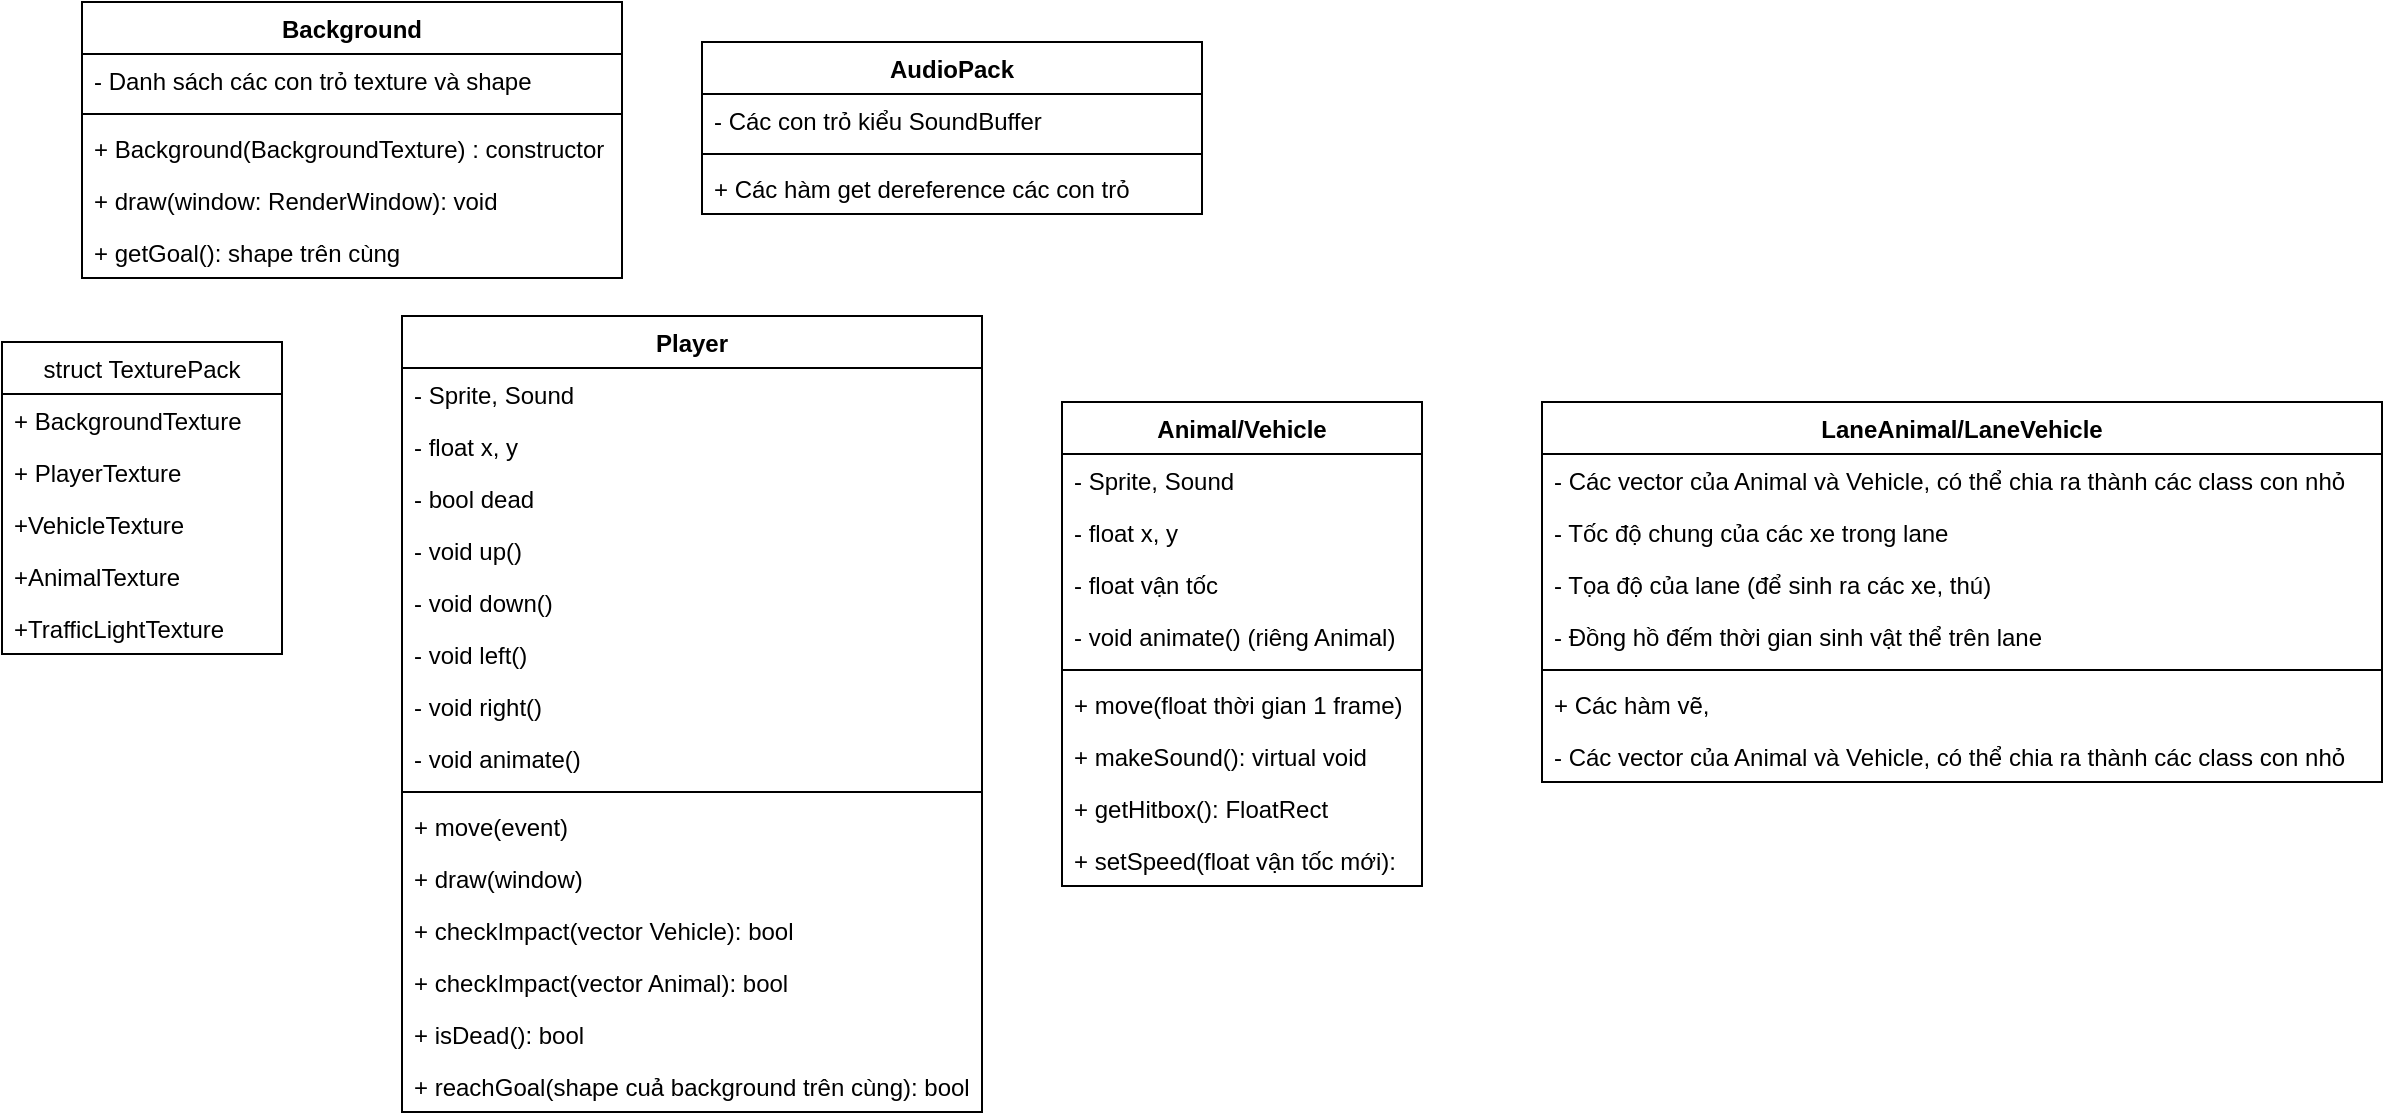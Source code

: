 <mxfile version="13.7.3" type="device" pages="2"><diagram id="C5RBs43oDa-KdzZeNtuy" name="Just Ideas"><mxGraphModel dx="852" dy="494" grid="1" gridSize="10" guides="1" tooltips="1" connect="1" arrows="1" fold="1" page="1" pageScale="1" pageWidth="1654" pageHeight="1169" math="0" shadow="0"><root><mxCell id="WIyWlLk6GJQsqaUBKTNV-0"/><mxCell id="WIyWlLk6GJQsqaUBKTNV-1" parent="WIyWlLk6GJQsqaUBKTNV-0"/><mxCell id="3cZU6tcUqbqmywyyOjWQ-29" value="AudioPack" style="swimlane;fontStyle=1;align=center;verticalAlign=top;childLayout=stackLayout;horizontal=1;startSize=26;horizontalStack=0;resizeParent=1;resizeParentMax=0;resizeLast=0;collapsible=1;marginBottom=0;" parent="WIyWlLk6GJQsqaUBKTNV-1" vertex="1"><mxGeometry x="400" y="50" width="250" height="86" as="geometry"/></mxCell><mxCell id="3cZU6tcUqbqmywyyOjWQ-30" value="- Các con trỏ kiểu SoundBuffer" style="text;strokeColor=none;fillColor=none;align=left;verticalAlign=top;spacingLeft=4;spacingRight=4;overflow=hidden;rotatable=0;points=[[0,0.5],[1,0.5]];portConstraint=eastwest;" parent="3cZU6tcUqbqmywyyOjWQ-29" vertex="1"><mxGeometry y="26" width="250" height="26" as="geometry"/></mxCell><mxCell id="3cZU6tcUqbqmywyyOjWQ-31" value="" style="line;strokeWidth=1;fillColor=none;align=left;verticalAlign=middle;spacingTop=-1;spacingLeft=3;spacingRight=3;rotatable=0;labelPosition=right;points=[];portConstraint=eastwest;" parent="3cZU6tcUqbqmywyyOjWQ-29" vertex="1"><mxGeometry y="52" width="250" height="8" as="geometry"/></mxCell><mxCell id="3cZU6tcUqbqmywyyOjWQ-32" value="+ Các hàm get dereference các con trỏ" style="text;strokeColor=none;fillColor=none;align=left;verticalAlign=top;spacingLeft=4;spacingRight=4;overflow=hidden;rotatable=0;points=[[0,0.5],[1,0.5]];portConstraint=eastwest;" parent="3cZU6tcUqbqmywyyOjWQ-29" vertex="1"><mxGeometry y="60" width="250" height="26" as="geometry"/></mxCell><object label="Background" id="3cZU6tcUqbqmywyyOjWQ-0"><mxCell style="swimlane;fontStyle=1;align=center;verticalAlign=top;childLayout=stackLayout;horizontal=1;startSize=26;horizontalStack=0;resizeParent=1;resizeParentMax=0;resizeLast=0;collapsible=1;marginBottom=0;" parent="WIyWlLk6GJQsqaUBKTNV-1" vertex="1"><mxGeometry x="90" y="30" width="270" height="138" as="geometry"/></mxCell></object><mxCell id="3cZU6tcUqbqmywyyOjWQ-1" value="- Danh sách các con trỏ texture và shape" style="text;strokeColor=none;fillColor=none;align=left;verticalAlign=top;spacingLeft=4;spacingRight=4;overflow=hidden;rotatable=0;points=[[0,0.5],[1,0.5]];portConstraint=eastwest;" parent="3cZU6tcUqbqmywyyOjWQ-0" vertex="1"><mxGeometry y="26" width="270" height="26" as="geometry"/></mxCell><mxCell id="3cZU6tcUqbqmywyyOjWQ-2" value="" style="line;strokeWidth=1;fillColor=none;align=left;verticalAlign=middle;spacingTop=-1;spacingLeft=3;spacingRight=3;rotatable=0;labelPosition=right;points=[];portConstraint=eastwest;" parent="3cZU6tcUqbqmywyyOjWQ-0" vertex="1"><mxGeometry y="52" width="270" height="8" as="geometry"/></mxCell><mxCell id="3cZU6tcUqbqmywyyOjWQ-3" value="+ Background(BackgroundTexture) : constructor" style="text;strokeColor=none;fillColor=none;align=left;verticalAlign=top;spacingLeft=4;spacingRight=4;overflow=hidden;rotatable=0;points=[[0,0.5],[1,0.5]];portConstraint=eastwest;" parent="3cZU6tcUqbqmywyyOjWQ-0" vertex="1"><mxGeometry y="60" width="270" height="26" as="geometry"/></mxCell><mxCell id="3cZU6tcUqbqmywyyOjWQ-8" value="+ draw(window: RenderWindow): void" style="text;strokeColor=none;fillColor=none;align=left;verticalAlign=top;spacingLeft=4;spacingRight=4;overflow=hidden;rotatable=0;points=[[0,0.5],[1,0.5]];portConstraint=eastwest;" parent="3cZU6tcUqbqmywyyOjWQ-0" vertex="1"><mxGeometry y="86" width="270" height="26" as="geometry"/></mxCell><mxCell id="3cZU6tcUqbqmywyyOjWQ-9" value="+ getGoal(): shape trên cùng" style="text;strokeColor=none;fillColor=none;align=left;verticalAlign=top;spacingLeft=4;spacingRight=4;overflow=hidden;rotatable=0;points=[[0,0.5],[1,0.5]];portConstraint=eastwest;" parent="3cZU6tcUqbqmywyyOjWQ-0" vertex="1"><mxGeometry y="112" width="270" height="26" as="geometry"/></mxCell><mxCell id="3cZU6tcUqbqmywyyOjWQ-14" value="struct TexturePack" style="swimlane;fontStyle=0;childLayout=stackLayout;horizontal=1;startSize=26;fillColor=none;horizontalStack=0;resizeParent=1;resizeParentMax=0;resizeLast=0;collapsible=1;marginBottom=0;" parent="WIyWlLk6GJQsqaUBKTNV-1" vertex="1"><mxGeometry x="50" y="200" width="140" height="156" as="geometry"/></mxCell><mxCell id="3cZU6tcUqbqmywyyOjWQ-15" value="+ BackgroundTexture" style="text;strokeColor=none;fillColor=none;align=left;verticalAlign=top;spacingLeft=4;spacingRight=4;overflow=hidden;rotatable=0;points=[[0,0.5],[1,0.5]];portConstraint=eastwest;" parent="3cZU6tcUqbqmywyyOjWQ-14" vertex="1"><mxGeometry y="26" width="140" height="26" as="geometry"/></mxCell><mxCell id="3cZU6tcUqbqmywyyOjWQ-16" value="+ PlayerTexture" style="text;strokeColor=none;fillColor=none;align=left;verticalAlign=top;spacingLeft=4;spacingRight=4;overflow=hidden;rotatable=0;points=[[0,0.5],[1,0.5]];portConstraint=eastwest;" parent="3cZU6tcUqbqmywyyOjWQ-14" vertex="1"><mxGeometry y="52" width="140" height="26" as="geometry"/></mxCell><mxCell id="3cZU6tcUqbqmywyyOjWQ-17" value="+VehicleTexture" style="text;strokeColor=none;fillColor=none;align=left;verticalAlign=top;spacingLeft=4;spacingRight=4;overflow=hidden;rotatable=0;points=[[0,0.5],[1,0.5]];portConstraint=eastwest;" parent="3cZU6tcUqbqmywyyOjWQ-14" vertex="1"><mxGeometry y="78" width="140" height="26" as="geometry"/></mxCell><mxCell id="3cZU6tcUqbqmywyyOjWQ-18" value="+AnimalTexture" style="text;strokeColor=none;fillColor=none;align=left;verticalAlign=top;spacingLeft=4;spacingRight=4;overflow=hidden;rotatable=0;points=[[0,0.5],[1,0.5]];portConstraint=eastwest;" parent="3cZU6tcUqbqmywyyOjWQ-14" vertex="1"><mxGeometry y="104" width="140" height="26" as="geometry"/></mxCell><mxCell id="3cZU6tcUqbqmywyyOjWQ-24" value="+TrafficLightTexture" style="text;strokeColor=none;fillColor=none;align=left;verticalAlign=top;spacingLeft=4;spacingRight=4;overflow=hidden;rotatable=0;points=[[0,0.5],[1,0.5]];portConstraint=eastwest;" parent="3cZU6tcUqbqmywyyOjWQ-14" vertex="1"><mxGeometry y="130" width="140" height="26" as="geometry"/></mxCell><mxCell id="3cZU6tcUqbqmywyyOjWQ-48" value="Animal/Vehicle" style="swimlane;fontStyle=1;align=center;verticalAlign=top;childLayout=stackLayout;horizontal=1;startSize=26;horizontalStack=0;resizeParent=1;resizeParentMax=0;resizeLast=0;collapsible=1;marginBottom=0;" parent="WIyWlLk6GJQsqaUBKTNV-1" vertex="1"><mxGeometry x="580" y="230" width="180" height="242" as="geometry"/></mxCell><mxCell id="3cZU6tcUqbqmywyyOjWQ-49" value="- Sprite, Sound" style="text;strokeColor=none;fillColor=none;align=left;verticalAlign=top;spacingLeft=4;spacingRight=4;overflow=hidden;rotatable=0;points=[[0,0.5],[1,0.5]];portConstraint=eastwest;" parent="3cZU6tcUqbqmywyyOjWQ-48" vertex="1"><mxGeometry y="26" width="180" height="26" as="geometry"/></mxCell><mxCell id="3cZU6tcUqbqmywyyOjWQ-52" value="- float x, y" style="text;strokeColor=none;fillColor=none;align=left;verticalAlign=top;spacingLeft=4;spacingRight=4;overflow=hidden;rotatable=0;points=[[0,0.5],[1,0.5]];portConstraint=eastwest;" parent="3cZU6tcUqbqmywyyOjWQ-48" vertex="1"><mxGeometry y="52" width="180" height="26" as="geometry"/></mxCell><mxCell id="3cZU6tcUqbqmywyyOjWQ-53" value="- float vận tốc" style="text;strokeColor=none;fillColor=none;align=left;verticalAlign=top;spacingLeft=4;spacingRight=4;overflow=hidden;rotatable=0;points=[[0,0.5],[1,0.5]];portConstraint=eastwest;" parent="3cZU6tcUqbqmywyyOjWQ-48" vertex="1"><mxGeometry y="78" width="180" height="26" as="geometry"/></mxCell><mxCell id="3cZU6tcUqbqmywyyOjWQ-56" value="- void animate() (riêng Animal)" style="text;strokeColor=none;fillColor=none;align=left;verticalAlign=top;spacingLeft=4;spacingRight=4;overflow=hidden;rotatable=0;points=[[0,0.5],[1,0.5]];portConstraint=eastwest;" parent="3cZU6tcUqbqmywyyOjWQ-48" vertex="1"><mxGeometry y="104" width="180" height="26" as="geometry"/></mxCell><mxCell id="3cZU6tcUqbqmywyyOjWQ-50" value="" style="line;strokeWidth=1;fillColor=none;align=left;verticalAlign=middle;spacingTop=-1;spacingLeft=3;spacingRight=3;rotatable=0;labelPosition=right;points=[];portConstraint=eastwest;" parent="3cZU6tcUqbqmywyyOjWQ-48" vertex="1"><mxGeometry y="130" width="180" height="8" as="geometry"/></mxCell><mxCell id="3cZU6tcUqbqmywyyOjWQ-51" value="+ move(float thời gian 1 frame)" style="text;strokeColor=none;fillColor=none;align=left;verticalAlign=top;spacingLeft=4;spacingRight=4;overflow=hidden;rotatable=0;points=[[0,0.5],[1,0.5]];portConstraint=eastwest;" parent="3cZU6tcUqbqmywyyOjWQ-48" vertex="1"><mxGeometry y="138" width="180" height="26" as="geometry"/></mxCell><mxCell id="3cZU6tcUqbqmywyyOjWQ-57" value="+ makeSound(): virtual void" style="text;strokeColor=none;fillColor=none;align=left;verticalAlign=top;spacingLeft=4;spacingRight=4;overflow=hidden;rotatable=0;points=[[0,0.5],[1,0.5]];portConstraint=eastwest;" parent="3cZU6tcUqbqmywyyOjWQ-48" vertex="1"><mxGeometry y="164" width="180" height="26" as="geometry"/></mxCell><mxCell id="3cZU6tcUqbqmywyyOjWQ-58" value="+ getHitbox(): FloatRect" style="text;strokeColor=none;fillColor=none;align=left;verticalAlign=top;spacingLeft=4;spacingRight=4;overflow=hidden;rotatable=0;points=[[0,0.5],[1,0.5]];portConstraint=eastwest;" parent="3cZU6tcUqbqmywyyOjWQ-48" vertex="1"><mxGeometry y="190" width="180" height="26" as="geometry"/></mxCell><mxCell id="3cZU6tcUqbqmywyyOjWQ-59" value="+ setSpeed(float vận tốc mới):" style="text;strokeColor=none;fillColor=none;align=left;verticalAlign=top;spacingLeft=4;spacingRight=4;overflow=hidden;rotatable=0;points=[[0,0.5],[1,0.5]];portConstraint=eastwest;" parent="3cZU6tcUqbqmywyyOjWQ-48" vertex="1"><mxGeometry y="216" width="180" height="26" as="geometry"/></mxCell><mxCell id="3cZU6tcUqbqmywyyOjWQ-60" value="LaneAnimal/LaneVehicle" style="swimlane;fontStyle=1;align=center;verticalAlign=top;childLayout=stackLayout;horizontal=1;startSize=26;horizontalStack=0;resizeParent=1;resizeParentMax=0;resizeLast=0;collapsible=1;marginBottom=0;" parent="WIyWlLk6GJQsqaUBKTNV-1" vertex="1"><mxGeometry x="820" y="230" width="420" height="190" as="geometry"/></mxCell><mxCell id="3cZU6tcUqbqmywyyOjWQ-61" value="- Các vector của Animal và Vehicle, có thể chia ra thành các class con nhỏ" style="text;strokeColor=none;fillColor=none;align=left;verticalAlign=top;spacingLeft=4;spacingRight=4;overflow=hidden;rotatable=0;points=[[0,0.5],[1,0.5]];portConstraint=eastwest;" parent="3cZU6tcUqbqmywyyOjWQ-60" vertex="1"><mxGeometry y="26" width="420" height="26" as="geometry"/></mxCell><mxCell id="3cZU6tcUqbqmywyyOjWQ-64" value="- Tốc độ chung của các xe trong lane" style="text;strokeColor=none;fillColor=none;align=left;verticalAlign=top;spacingLeft=4;spacingRight=4;overflow=hidden;rotatable=0;points=[[0,0.5],[1,0.5]];portConstraint=eastwest;" parent="3cZU6tcUqbqmywyyOjWQ-60" vertex="1"><mxGeometry y="52" width="420" height="26" as="geometry"/></mxCell><mxCell id="3cZU6tcUqbqmywyyOjWQ-66" value="- Tọa độ của lane (để sinh ra các xe, thú)" style="text;strokeColor=none;fillColor=none;align=left;verticalAlign=top;spacingLeft=4;spacingRight=4;overflow=hidden;rotatable=0;points=[[0,0.5],[1,0.5]];portConstraint=eastwest;" parent="3cZU6tcUqbqmywyyOjWQ-60" vertex="1"><mxGeometry y="78" width="420" height="26" as="geometry"/></mxCell><mxCell id="3cZU6tcUqbqmywyyOjWQ-67" value="- Đồng hồ đếm thời gian sinh vật thể trên lane" style="text;strokeColor=none;fillColor=none;align=left;verticalAlign=top;spacingLeft=4;spacingRight=4;overflow=hidden;rotatable=0;points=[[0,0.5],[1,0.5]];portConstraint=eastwest;" parent="3cZU6tcUqbqmywyyOjWQ-60" vertex="1"><mxGeometry y="104" width="420" height="26" as="geometry"/></mxCell><mxCell id="3cZU6tcUqbqmywyyOjWQ-62" value="" style="line;strokeWidth=1;fillColor=none;align=left;verticalAlign=middle;spacingTop=-1;spacingLeft=3;spacingRight=3;rotatable=0;labelPosition=right;points=[];portConstraint=eastwest;" parent="3cZU6tcUqbqmywyyOjWQ-60" vertex="1"><mxGeometry y="130" width="420" height="8" as="geometry"/></mxCell><mxCell id="3cZU6tcUqbqmywyyOjWQ-63" value="+ Các hàm vẽ," style="text;strokeColor=none;fillColor=none;align=left;verticalAlign=top;spacingLeft=4;spacingRight=4;overflow=hidden;rotatable=0;points=[[0,0.5],[1,0.5]];portConstraint=eastwest;" parent="3cZU6tcUqbqmywyyOjWQ-60" vertex="1"><mxGeometry y="138" width="420" height="26" as="geometry"/></mxCell><mxCell id="3cZU6tcUqbqmywyyOjWQ-65" value="- Các vector của Animal và Vehicle, có thể chia ra thành các class con nhỏ" style="text;strokeColor=none;fillColor=none;align=left;verticalAlign=top;spacingLeft=4;spacingRight=4;overflow=hidden;rotatable=0;points=[[0,0.5],[1,0.5]];portConstraint=eastwest;" parent="3cZU6tcUqbqmywyyOjWQ-60" vertex="1"><mxGeometry y="164" width="420" height="26" as="geometry"/></mxCell><mxCell id="3cZU6tcUqbqmywyyOjWQ-33" value="Player" style="swimlane;fontStyle=1;align=center;verticalAlign=top;childLayout=stackLayout;horizontal=1;startSize=26;horizontalStack=0;resizeParent=1;resizeParentMax=0;resizeLast=0;collapsible=1;marginBottom=0;" parent="WIyWlLk6GJQsqaUBKTNV-1" vertex="1"><mxGeometry x="250" y="187" width="290" height="398" as="geometry"/></mxCell><mxCell id="3cZU6tcUqbqmywyyOjWQ-34" value="- Sprite, Sound" style="text;strokeColor=none;fillColor=none;align=left;verticalAlign=top;spacingLeft=4;spacingRight=4;overflow=hidden;rotatable=0;points=[[0,0.5],[1,0.5]];portConstraint=eastwest;" parent="3cZU6tcUqbqmywyyOjWQ-33" vertex="1"><mxGeometry y="26" width="290" height="26" as="geometry"/></mxCell><mxCell id="3cZU6tcUqbqmywyyOjWQ-37" value="- float x, y" style="text;strokeColor=none;fillColor=none;align=left;verticalAlign=top;spacingLeft=4;spacingRight=4;overflow=hidden;rotatable=0;points=[[0,0.5],[1,0.5]];portConstraint=eastwest;" parent="3cZU6tcUqbqmywyyOjWQ-33" vertex="1"><mxGeometry y="52" width="290" height="26" as="geometry"/></mxCell><mxCell id="3cZU6tcUqbqmywyyOjWQ-38" value="- bool dead" style="text;strokeColor=none;fillColor=none;align=left;verticalAlign=top;spacingLeft=4;spacingRight=4;overflow=hidden;rotatable=0;points=[[0,0.5],[1,0.5]];portConstraint=eastwest;" parent="3cZU6tcUqbqmywyyOjWQ-33" vertex="1"><mxGeometry y="78" width="290" height="26" as="geometry"/></mxCell><mxCell id="3cZU6tcUqbqmywyyOjWQ-39" value="- void up()" style="text;strokeColor=none;fillColor=none;align=left;verticalAlign=top;spacingLeft=4;spacingRight=4;overflow=hidden;rotatable=0;points=[[0,0.5],[1,0.5]];portConstraint=eastwest;" parent="3cZU6tcUqbqmywyyOjWQ-33" vertex="1"><mxGeometry y="104" width="290" height="26" as="geometry"/></mxCell><mxCell id="3cZU6tcUqbqmywyyOjWQ-40" value="- void down()" style="text;strokeColor=none;fillColor=none;align=left;verticalAlign=top;spacingLeft=4;spacingRight=4;overflow=hidden;rotatable=0;points=[[0,0.5],[1,0.5]];portConstraint=eastwest;" parent="3cZU6tcUqbqmywyyOjWQ-33" vertex="1"><mxGeometry y="130" width="290" height="26" as="geometry"/></mxCell><mxCell id="3cZU6tcUqbqmywyyOjWQ-41" value="- void left()" style="text;strokeColor=none;fillColor=none;align=left;verticalAlign=top;spacingLeft=4;spacingRight=4;overflow=hidden;rotatable=0;points=[[0,0.5],[1,0.5]];portConstraint=eastwest;" parent="3cZU6tcUqbqmywyyOjWQ-33" vertex="1"><mxGeometry y="156" width="290" height="26" as="geometry"/></mxCell><mxCell id="3cZU6tcUqbqmywyyOjWQ-42" value="- void right()" style="text;strokeColor=none;fillColor=none;align=left;verticalAlign=top;spacingLeft=4;spacingRight=4;overflow=hidden;rotatable=0;points=[[0,0.5],[1,0.5]];portConstraint=eastwest;" parent="3cZU6tcUqbqmywyyOjWQ-33" vertex="1"><mxGeometry y="182" width="290" height="26" as="geometry"/></mxCell><mxCell id="3cZU6tcUqbqmywyyOjWQ-54" value="- void animate()" style="text;strokeColor=none;fillColor=none;align=left;verticalAlign=top;spacingLeft=4;spacingRight=4;overflow=hidden;rotatable=0;points=[[0,0.5],[1,0.5]];portConstraint=eastwest;" parent="3cZU6tcUqbqmywyyOjWQ-33" vertex="1"><mxGeometry y="208" width="290" height="26" as="geometry"/></mxCell><mxCell id="3cZU6tcUqbqmywyyOjWQ-35" value="" style="line;strokeWidth=1;fillColor=none;align=left;verticalAlign=middle;spacingTop=-1;spacingLeft=3;spacingRight=3;rotatable=0;labelPosition=right;points=[];portConstraint=eastwest;" parent="3cZU6tcUqbqmywyyOjWQ-33" vertex="1"><mxGeometry y="234" width="290" height="8" as="geometry"/></mxCell><mxCell id="3cZU6tcUqbqmywyyOjWQ-36" value="+ move(event)" style="text;strokeColor=none;fillColor=none;align=left;verticalAlign=top;spacingLeft=4;spacingRight=4;overflow=hidden;rotatable=0;points=[[0,0.5],[1,0.5]];portConstraint=eastwest;" parent="3cZU6tcUqbqmywyyOjWQ-33" vertex="1"><mxGeometry y="242" width="290" height="26" as="geometry"/></mxCell><mxCell id="3cZU6tcUqbqmywyyOjWQ-43" value="+ draw(window)" style="text;strokeColor=none;fillColor=none;align=left;verticalAlign=top;spacingLeft=4;spacingRight=4;overflow=hidden;rotatable=0;points=[[0,0.5],[1,0.5]];portConstraint=eastwest;" parent="3cZU6tcUqbqmywyyOjWQ-33" vertex="1"><mxGeometry y="268" width="290" height="26" as="geometry"/></mxCell><mxCell id="3cZU6tcUqbqmywyyOjWQ-44" value="+ checkImpact(vector Vehicle): bool" style="text;strokeColor=none;fillColor=none;align=left;verticalAlign=top;spacingLeft=4;spacingRight=4;overflow=hidden;rotatable=0;points=[[0,0.5],[1,0.5]];portConstraint=eastwest;" parent="3cZU6tcUqbqmywyyOjWQ-33" vertex="1"><mxGeometry y="294" width="290" height="26" as="geometry"/></mxCell><mxCell id="3cZU6tcUqbqmywyyOjWQ-45" value="+ checkImpact(vector Animal): bool" style="text;strokeColor=none;fillColor=none;align=left;verticalAlign=top;spacingLeft=4;spacingRight=4;overflow=hidden;rotatable=0;points=[[0,0.5],[1,0.5]];portConstraint=eastwest;" parent="3cZU6tcUqbqmywyyOjWQ-33" vertex="1"><mxGeometry y="320" width="290" height="26" as="geometry"/></mxCell><mxCell id="3cZU6tcUqbqmywyyOjWQ-46" value="+ isDead(): bool" style="text;strokeColor=none;fillColor=none;align=left;verticalAlign=top;spacingLeft=4;spacingRight=4;overflow=hidden;rotatable=0;points=[[0,0.5],[1,0.5]];portConstraint=eastwest;" parent="3cZU6tcUqbqmywyyOjWQ-33" vertex="1"><mxGeometry y="346" width="290" height="26" as="geometry"/></mxCell><mxCell id="3cZU6tcUqbqmywyyOjWQ-47" value="+ reachGoal(shape cuả background trên cùng): bool" style="text;strokeColor=none;fillColor=none;align=left;verticalAlign=top;spacingLeft=4;spacingRight=4;overflow=hidden;rotatable=0;points=[[0,0.5],[1,0.5]];portConstraint=eastwest;" parent="3cZU6tcUqbqmywyyOjWQ-33" vertex="1"><mxGeometry y="372" width="290" height="26" as="geometry"/></mxCell></root></mxGraphModel></diagram><diagram id="uexjpiwMFJeWXcDCkPE3" name="Completed Diagram"><mxGraphModel dx="868" dy="510" grid="1" gridSize="10" guides="1" tooltips="1" connect="1" arrows="1" fold="1" page="1" pageScale="1" pageWidth="1169" pageHeight="827" math="0" shadow="0"><root><mxCell id="Ht82kn9OLaFF4KZdaxyx-0"/><mxCell id="Ht82kn9OLaFF4KZdaxyx-1" parent="Ht82kn9OLaFF4KZdaxyx-0"/><mxCell id="Ht82kn9OLaFF4KZdaxyx-2" value="&lt;&lt;abstract&gt;&gt;&#10;GameState" style="swimlane;fontStyle=1;align=center;verticalAlign=top;childLayout=stackLayout;horizontal=1;startSize=40;horizontalStack=0;resizeParent=1;resizeParentMax=0;resizeLast=0;collapsible=1;marginBottom=0;" parent="Ht82kn9OLaFF4KZdaxyx-1" vertex="1"><mxGeometry x="1295" y="40" width="410" height="256" as="geometry"/></mxCell><mxCell id="Ht82kn9OLaFF4KZdaxyx-3" value="# &lt;&lt;static&gt;&gt; textureManager: texture" style="text;strokeColor=none;fillColor=none;align=left;verticalAlign=top;spacingLeft=4;spacingRight=4;overflow=hidden;rotatable=0;points=[[0,0.5],[1,0.5]];portConstraint=eastwest;" parent="Ht82kn9OLaFF4KZdaxyx-2" vertex="1"><mxGeometry y="40" width="410" height="26" as="geometry"/></mxCell><mxCell id="Ht82kn9OLaFF4KZdaxyx-10" value="# &lt;&lt;static&gt;&gt; soundManager: sound" style="text;strokeColor=none;fillColor=none;align=left;verticalAlign=top;spacingLeft=4;spacingRight=4;overflow=hidden;rotatable=0;points=[[0,0.5],[1,0.5]];portConstraint=eastwest;" parent="Ht82kn9OLaFF4KZdaxyx-2" vertex="1"><mxGeometry y="66" width="410" height="26" as="geometry"/></mxCell><mxCell id="Ht82kn9OLaFF4KZdaxyx-12" value="# &lt;&lt;static&gt;&gt; fullscreenOption: int" style="text;strokeColor=none;fillColor=none;align=left;verticalAlign=top;spacingLeft=4;spacingRight=4;overflow=hidden;rotatable=0;points=[[0,0.5],[1,0.5]];portConstraint=eastwest;" parent="Ht82kn9OLaFF4KZdaxyx-2" vertex="1"><mxGeometry y="92" width="410" height="26" as="geometry"/></mxCell><mxCell id="Ht82kn9OLaFF4KZdaxyx-11" value="# &lt;&lt;static&gt;&gt; musicOption: int" style="text;strokeColor=none;fillColor=none;align=left;verticalAlign=top;spacingLeft=4;spacingRight=4;overflow=hidden;rotatable=0;points=[[0,0.5],[1,0.5]];portConstraint=eastwest;" parent="Ht82kn9OLaFF4KZdaxyx-2" vertex="1"><mxGeometry y="118" width="410" height="26" as="geometry"/></mxCell><mxCell id="Ht82kn9OLaFF4KZdaxyx-4" value="" style="line;strokeWidth=1;fillColor=none;align=left;verticalAlign=middle;spacingTop=-1;spacingLeft=3;spacingRight=3;rotatable=0;labelPosition=right;points=[];portConstraint=eastwest;" parent="Ht82kn9OLaFF4KZdaxyx-2" vertex="1"><mxGeometry y="144" width="410" height="8" as="geometry"/></mxCell><mxCell id="Ht82kn9OLaFF4KZdaxyx-5" value="+ &lt;&lt;pure virtual&gt;&gt; handleInput(window: sf::RenderWindow&amp;): GameState*" style="text;strokeColor=none;fillColor=none;align=left;verticalAlign=top;spacingLeft=4;spacingRight=4;overflow=hidden;rotatable=0;points=[[0,0.5],[1,0.5]];portConstraint=eastwest;" parent="Ht82kn9OLaFF4KZdaxyx-2" vertex="1"><mxGeometry y="152" width="410" height="26" as="geometry"/></mxCell><mxCell id="Ht82kn9OLaFF4KZdaxyx-13" value="+ &lt;&lt;pure virtual&gt;&gt; update(frameTime: float): void" style="text;strokeColor=none;fillColor=none;align=left;verticalAlign=top;spacingLeft=4;spacingRight=4;overflow=hidden;rotatable=0;points=[[0,0.5],[1,0.5]];portConstraint=eastwest;" parent="Ht82kn9OLaFF4KZdaxyx-2" vertex="1"><mxGeometry y="178" width="410" height="26" as="geometry"/></mxCell><mxCell id="Ht82kn9OLaFF4KZdaxyx-14" value="+ &lt;&lt;pure virtual&gt;&gt; handleLogic(): GameState*" style="text;strokeColor=none;fillColor=none;align=left;verticalAlign=top;spacingLeft=4;spacingRight=4;overflow=hidden;rotatable=0;points=[[0,0.5],[1,0.5]];portConstraint=eastwest;" parent="Ht82kn9OLaFF4KZdaxyx-2" vertex="1"><mxGeometry y="204" width="410" height="26" as="geometry"/></mxCell><mxCell id="Ht82kn9OLaFF4KZdaxyx-15" value="+ &lt;&lt;pure virtual&gt;&gt; draw(window: sf::RenderWindow&amp;): void" style="text;strokeColor=none;fillColor=none;align=left;verticalAlign=top;spacingLeft=4;spacingRight=4;overflow=hidden;rotatable=0;points=[[0,0.5],[1,0.5]];portConstraint=eastwest;" parent="Ht82kn9OLaFF4KZdaxyx-2" vertex="1"><mxGeometry y="230" width="410" height="26" as="geometry"/></mxCell><mxCell id="0O4o6Dh2WxFiPcg8EagI-411" value="CrossTheRoad" style="swimlane;fontStyle=1;align=center;verticalAlign=top;childLayout=stackLayout;horizontal=1;startSize=26;horizontalStack=0;resizeParent=1;resizeParentMax=0;resizeLast=0;collapsible=1;marginBottom=0;" vertex="1" parent="Ht82kn9OLaFF4KZdaxyx-1"><mxGeometry x="690" y="50" width="290" height="112" as="geometry"/></mxCell><mxCell id="0O4o6Dh2WxFiPcg8EagI-413" value="" style="line;strokeWidth=1;fillColor=none;align=left;verticalAlign=middle;spacingTop=-1;spacingLeft=3;spacingRight=3;rotatable=0;labelPosition=right;points=[];portConstraint=eastwest;" vertex="1" parent="0O4o6Dh2WxFiPcg8EagI-411"><mxGeometry y="26" width="290" height="8" as="geometry"/></mxCell><mxCell id="0O4o6Dh2WxFiPcg8EagI-414" value="+ main(): int" style="text;strokeColor=none;fillColor=none;align=left;verticalAlign=top;spacingLeft=4;spacingRight=4;overflow=hidden;rotatable=0;points=[[0,0.5],[1,0.5]];portConstraint=eastwest;" vertex="1" parent="0O4o6Dh2WxFiPcg8EagI-411"><mxGeometry y="34" width="290" height="26" as="geometry"/></mxCell><mxCell id="0O4o6Dh2WxFiPcg8EagI-415" value="+ checkAllFilesExist(): bool" style="text;strokeColor=none;fillColor=none;align=left;verticalAlign=top;spacingLeft=4;spacingRight=4;overflow=hidden;rotatable=0;points=[[0,0.5],[1,0.5]];portConstraint=eastwest;" vertex="1" parent="0O4o6Dh2WxFiPcg8EagI-411"><mxGeometry y="60" width="290" height="26" as="geometry"/></mxCell><mxCell id="0O4o6Dh2WxFiPcg8EagI-416" value="+ loadOptions(musicOpt: int, fullscreenOpt: int): bool" style="text;strokeColor=none;fillColor=none;align=left;verticalAlign=top;spacingLeft=4;spacingRight=4;overflow=hidden;rotatable=0;points=[[0,0.5],[1,0.5]];portConstraint=eastwest;" vertex="1" parent="0O4o6Dh2WxFiPcg8EagI-411"><mxGeometry y="86" width="290" height="26" as="geometry"/></mxCell><mxCell id="ObeCL3kspgtRG8iHup8c-7" value="PlayingState" style="swimlane;fontStyle=1;align=center;verticalAlign=top;childLayout=stackLayout;horizontal=1;startSize=30;horizontalStack=0;resizeParent=1;resizeParentMax=0;resizeLast=0;collapsible=1;marginBottom=0;" parent="Ht82kn9OLaFF4KZdaxyx-1" vertex="1"><mxGeometry x="1280" y="420" width="390" height="506" as="geometry"/></mxCell><mxCell id="ObeCL3kspgtRG8iHup8c-8" value="- level: int" style="text;strokeColor=none;fillColor=none;align=left;verticalAlign=top;spacingLeft=4;spacingRight=4;overflow=hidden;rotatable=0;points=[[0,0.5],[1,0.5]];portConstraint=eastwest;" parent="ObeCL3kspgtRG8iHup8c-7" vertex="1"><mxGeometry y="30" width="390" height="26" as="geometry"/></mxCell><mxCell id="ObeCL3kspgtRG8iHup8c-14" value="- maxLevel: const int" style="text;strokeColor=none;fillColor=none;align=left;verticalAlign=top;spacingLeft=4;spacingRight=4;overflow=hidden;rotatable=0;points=[[0,0.5],[1,0.5]];portConstraint=eastwest;" parent="ObeCL3kspgtRG8iHup8c-7" vertex="1"><mxGeometry y="56" width="390" height="26" as="geometry"/></mxCell><mxCell id="ObeCL3kspgtRG8iHup8c-26" value="- playTime: float" style="text;strokeColor=none;fillColor=none;align=left;verticalAlign=top;spacingLeft=4;spacingRight=4;overflow=hidden;rotatable=0;points=[[0,0.5],[1,0.5]];portConstraint=eastwest;" parent="ObeCL3kspgtRG8iHup8c-7" vertex="1"><mxGeometry y="82" width="390" height="26" as="geometry"/></mxCell><mxCell id="ObeCL3kspgtRG8iHup8c-25" value="- score: long int" style="text;strokeColor=none;fillColor=none;align=left;verticalAlign=top;spacingLeft=4;spacingRight=4;overflow=hidden;rotatable=0;points=[[0,0.5],[1,0.5]];portConstraint=eastwest;" parent="ObeCL3kspgtRG8iHup8c-7" vertex="1"><mxGeometry y="108" width="390" height="26" as="geometry"/></mxCell><mxCell id="ObeCL3kspgtRG8iHup8c-24" value="- onHold: bool" style="text;strokeColor=none;fillColor=none;align=left;verticalAlign=top;spacingLeft=4;spacingRight=4;overflow=hidden;rotatable=0;points=[[0,0.5],[1,0.5]];portConstraint=eastwest;" parent="ObeCL3kspgtRG8iHup8c-7" vertex="1"><mxGeometry y="134" width="390" height="26" as="geometry"/></mxCell><mxCell id="ObeCL3kspgtRG8iHup8c-23" value="- startCount: int" style="text;strokeColor=none;fillColor=none;align=left;verticalAlign=top;spacingLeft=4;spacingRight=4;overflow=hidden;rotatable=0;points=[[0,0.5],[1,0.5]];portConstraint=eastwest;" parent="ObeCL3kspgtRG8iHup8c-7" vertex="1"><mxGeometry y="160" width="390" height="26" as="geometry"/></mxCell><mxCell id="ObeCL3kspgtRG8iHup8c-22" value="- playerInput: sf::Event" style="text;strokeColor=none;fillColor=none;align=left;verticalAlign=top;spacingLeft=4;spacingRight=4;overflow=hidden;rotatable=0;points=[[0,0.5],[1,0.5]];portConstraint=eastwest;" parent="ObeCL3kspgtRG8iHup8c-7" vertex="1"><mxGeometry y="186" width="390" height="26" as="geometry"/></mxCell><mxCell id="ObeCL3kspgtRG8iHup8c-21" value="- stateClock: sf::Clock" style="text;strokeColor=none;fillColor=none;align=left;verticalAlign=top;spacingLeft=4;spacingRight=4;overflow=hidden;rotatable=0;points=[[0,0.5],[1,0.5]];portConstraint=eastwest;" parent="ObeCL3kspgtRG8iHup8c-7" vertex="1"><mxGeometry y="212" width="390" height="26" as="geometry"/></mxCell><mxCell id="ObeCL3kspgtRG8iHup8c-20" value="- stateTime: float" style="text;strokeColor=none;fillColor=none;align=left;verticalAlign=top;spacingLeft=4;spacingRight=4;overflow=hidden;rotatable=0;points=[[0,0.5],[1,0.5]];portConstraint=eastwest;" parent="ObeCL3kspgtRG8iHup8c-7" vertex="1"><mxGeometry y="238" width="390" height="26" as="geometry"/></mxCell><mxCell id="ObeCL3kspgtRG8iHup8c-19" value="- player: Player" style="text;strokeColor=none;fillColor=none;align=left;verticalAlign=top;spacingLeft=4;spacingRight=4;overflow=hidden;rotatable=0;points=[[0,0.5],[1,0.5]];portConstraint=eastwest;" parent="ObeCL3kspgtRG8iHup8c-7" vertex="1"><mxGeometry y="264" width="390" height="26" as="geometry"/></mxCell><mxCell id="ObeCL3kspgtRG8iHup8c-18" value="- traffics: trafficmanager" style="text;strokeColor=none;fillColor=none;align=left;verticalAlign=top;spacingLeft=4;spacingRight=4;overflow=hidden;rotatable=0;points=[[0,0.5],[1,0.5]];portConstraint=eastwest;" parent="ObeCL3kspgtRG8iHup8c-7" vertex="1"><mxGeometry y="290" width="390" height="26" as="geometry"/></mxCell><mxCell id="ObeCL3kspgtRG8iHup8c-17" value="- animals: AnimalManager" style="text;strokeColor=none;fillColor=none;align=left;verticalAlign=top;spacingLeft=4;spacingRight=4;overflow=hidden;rotatable=0;points=[[0,0.5],[1,0.5]];portConstraint=eastwest;" parent="ObeCL3kspgtRG8iHup8c-7" vertex="1"><mxGeometry y="316" width="390" height="26" as="geometry"/></mxCell><mxCell id="ObeCL3kspgtRG8iHup8c-15" value="- laneBackground: sf::Sprite" style="text;strokeColor=none;fillColor=none;align=left;verticalAlign=top;spacingLeft=4;spacingRight=4;overflow=hidden;rotatable=0;points=[[0,0.5],[1,0.5]];portConstraint=eastwest;" parent="ObeCL3kspgtRG8iHup8c-7" vertex="1"><mxGeometry y="342" width="390" height="26" as="geometry"/></mxCell><mxCell id="ObeCL3kspgtRG8iHup8c-16" value="- playerGUI: UI" style="text;strokeColor=none;fillColor=none;align=left;verticalAlign=top;spacingLeft=4;spacingRight=4;overflow=hidden;rotatable=0;points=[[0,0.5],[1,0.5]];portConstraint=eastwest;" parent="ObeCL3kspgtRG8iHup8c-7" vertex="1"><mxGeometry y="368" width="390" height="26" as="geometry"/></mxCell><mxCell id="ObeCL3kspgtRG8iHup8c-9" value="" style="line;strokeWidth=1;fillColor=none;align=left;verticalAlign=middle;spacingTop=-1;spacingLeft=3;spacingRight=3;rotatable=0;labelPosition=right;points=[];portConstraint=eastwest;" parent="ObeCL3kspgtRG8iHup8c-7" vertex="1"><mxGeometry y="394" width="390" height="8" as="geometry"/></mxCell><mxCell id="ObeCL3kspgtRG8iHup8c-10" value="+ &lt;&lt;override&gt;&gt; handleInput(window: sf::RenderWindow&amp;): GameState*" style="text;strokeColor=none;fillColor=none;align=left;verticalAlign=top;spacingLeft=4;spacingRight=4;overflow=hidden;rotatable=0;points=[[0,0.5],[1,0.5]];portConstraint=eastwest;" parent="ObeCL3kspgtRG8iHup8c-7" vertex="1"><mxGeometry y="402" width="390" height="26" as="geometry"/></mxCell><mxCell id="ObeCL3kspgtRG8iHup8c-11" value="+ &lt;&lt;override&gt;&gt; update(frameTime: float): void" style="text;strokeColor=none;fillColor=none;align=left;verticalAlign=top;spacingLeft=4;spacingRight=4;overflow=hidden;rotatable=0;points=[[0,0.5],[1,0.5]];portConstraint=eastwest;" parent="ObeCL3kspgtRG8iHup8c-7" vertex="1"><mxGeometry y="428" width="390" height="26" as="geometry"/></mxCell><mxCell id="ObeCL3kspgtRG8iHup8c-12" value="+ &lt;&lt;override&gt;&gt; handleLogic(): GameState*" style="text;strokeColor=none;fillColor=none;align=left;verticalAlign=top;spacingLeft=4;spacingRight=4;overflow=hidden;rotatable=0;points=[[0,0.5],[1,0.5]];portConstraint=eastwest;" parent="ObeCL3kspgtRG8iHup8c-7" vertex="1"><mxGeometry y="454" width="390" height="26" as="geometry"/></mxCell><mxCell id="ObeCL3kspgtRG8iHup8c-13" value="+ &lt;&lt;override&gt;&gt; draw(window: sf::RenderWindow&amp;): void" style="text;strokeColor=none;fillColor=none;align=left;verticalAlign=top;spacingLeft=4;spacingRight=4;overflow=hidden;rotatable=0;points=[[0,0.5],[1,0.5]];portConstraint=eastwest;" parent="ObeCL3kspgtRG8iHup8c-7" vertex="1"><mxGeometry y="480" width="390" height="26" as="geometry"/></mxCell><mxCell id="ObeCL3kspgtRG8iHup8c-27" value="VictoryState" style="swimlane;fontStyle=1;align=center;verticalAlign=top;childLayout=stackLayout;horizontal=1;startSize=30;horizontalStack=0;resizeParent=1;resizeParentMax=0;resizeLast=0;collapsible=1;marginBottom=0;" parent="Ht82kn9OLaFF4KZdaxyx-1" vertex="1"><mxGeometry x="1680" y="420" width="400" height="272" as="geometry"/></mxCell><mxCell id="ObeCL3kspgtRG8iHup8c-28" value="- level: int" style="text;strokeColor=none;fillColor=none;align=left;verticalAlign=top;spacingLeft=4;spacingRight=4;overflow=hidden;rotatable=0;points=[[0,0.5],[1,0.5]];portConstraint=eastwest;" parent="ObeCL3kspgtRG8iHup8c-27" vertex="1"><mxGeometry y="30" width="400" height="26" as="geometry"/></mxCell><mxCell id="ObeCL3kspgtRG8iHup8c-34" value="- playTime: float" style="text;strokeColor=none;fillColor=none;align=left;verticalAlign=top;spacingLeft=4;spacingRight=4;overflow=hidden;rotatable=0;points=[[0,0.5],[1,0.5]];portConstraint=eastwest;" parent="ObeCL3kspgtRG8iHup8c-27" vertex="1"><mxGeometry y="56" width="400" height="26" as="geometry"/></mxCell><mxCell id="ObeCL3kspgtRG8iHup8c-35" value="- score: long int" style="text;strokeColor=none;fillColor=none;align=left;verticalAlign=top;spacingLeft=4;spacingRight=4;overflow=hidden;rotatable=0;points=[[0,0.5],[1,0.5]];portConstraint=eastwest;" parent="ObeCL3kspgtRG8iHup8c-27" vertex="1"><mxGeometry y="82" width="400" height="26" as="geometry"/></mxCell><mxCell id="ObeCL3kspgtRG8iHup8c-36" value="- playerGUI: UI" style="text;strokeColor=none;fillColor=none;align=left;verticalAlign=top;spacingLeft=4;spacingRight=4;overflow=hidden;rotatable=0;points=[[0,0.5],[1,0.5]];portConstraint=eastwest;" parent="ObeCL3kspgtRG8iHup8c-27" vertex="1"><mxGeometry y="108" width="400" height="26" as="geometry"/></mxCell><mxCell id="ObeCL3kspgtRG8iHup8c-37" value="- gameMenu: victoryMenu" style="text;strokeColor=none;fillColor=none;align=left;verticalAlign=top;spacingLeft=4;spacingRight=4;overflow=hidden;rotatable=0;points=[[0,0.5],[1,0.5]];portConstraint=eastwest;" parent="ObeCL3kspgtRG8iHup8c-27" vertex="1"><mxGeometry y="134" width="400" height="26" as="geometry"/></mxCell><mxCell id="ObeCL3kspgtRG8iHup8c-29" value="" style="line;strokeWidth=1;fillColor=none;align=left;verticalAlign=middle;spacingTop=-1;spacingLeft=3;spacingRight=3;rotatable=0;labelPosition=right;points=[];portConstraint=eastwest;" parent="ObeCL3kspgtRG8iHup8c-27" vertex="1"><mxGeometry y="160" width="400" height="8" as="geometry"/></mxCell><mxCell id="ObeCL3kspgtRG8iHup8c-30" value="+ &lt;&lt;override&gt;&gt; handleInput(window: sf::RenderWindow&amp;): GameState*" style="text;strokeColor=none;fillColor=none;align=left;verticalAlign=top;spacingLeft=4;spacingRight=4;overflow=hidden;rotatable=0;points=[[0,0.5],[1,0.5]];portConstraint=eastwest;" parent="ObeCL3kspgtRG8iHup8c-27" vertex="1"><mxGeometry y="168" width="400" height="26" as="geometry"/></mxCell><mxCell id="ObeCL3kspgtRG8iHup8c-31" value="+ &lt;&lt;override&gt;&gt; update(frameTime: float): void" style="text;strokeColor=none;fillColor=none;align=left;verticalAlign=top;spacingLeft=4;spacingRight=4;overflow=hidden;rotatable=0;points=[[0,0.5],[1,0.5]];portConstraint=eastwest;" parent="ObeCL3kspgtRG8iHup8c-27" vertex="1"><mxGeometry y="194" width="400" height="26" as="geometry"/></mxCell><mxCell id="ObeCL3kspgtRG8iHup8c-32" value="+ &lt;&lt;override&gt;&gt; handleLogic(): GameState*" style="text;strokeColor=none;fillColor=none;align=left;verticalAlign=top;spacingLeft=4;spacingRight=4;overflow=hidden;rotatable=0;points=[[0,0.5],[1,0.5]];portConstraint=eastwest;" parent="ObeCL3kspgtRG8iHup8c-27" vertex="1"><mxGeometry y="220" width="400" height="26" as="geometry"/></mxCell><mxCell id="ObeCL3kspgtRG8iHup8c-33" value="+ &lt;&lt;override&gt;&gt; draw(window: sf::RenderWindow&amp;): void" style="text;strokeColor=none;fillColor=none;align=left;verticalAlign=top;spacingLeft=4;spacingRight=4;overflow=hidden;rotatable=0;points=[[0,0.5],[1,0.5]];portConstraint=eastwest;" parent="ObeCL3kspgtRG8iHup8c-27" vertex="1"><mxGeometry y="246" width="400" height="26" as="geometry"/></mxCell><mxCell id="ObeCL3kspgtRG8iHup8c-38" value="LoseState" style="swimlane;fontStyle=1;align=center;verticalAlign=top;childLayout=stackLayout;horizontal=1;startSize=30;horizontalStack=0;resizeParent=1;resizeParentMax=0;resizeLast=0;collapsible=1;marginBottom=0;" parent="Ht82kn9OLaFF4KZdaxyx-1" vertex="1"><mxGeometry x="2090" y="420" width="390" height="272" as="geometry"/></mxCell><mxCell id="ObeCL3kspgtRG8iHup8c-39" value="- level: int" style="text;strokeColor=none;fillColor=none;align=left;verticalAlign=top;spacingLeft=4;spacingRight=4;overflow=hidden;rotatable=0;points=[[0,0.5],[1,0.5]];portConstraint=eastwest;" parent="ObeCL3kspgtRG8iHup8c-38" vertex="1"><mxGeometry y="30" width="390" height="26" as="geometry"/></mxCell><mxCell id="ObeCL3kspgtRG8iHup8c-40" value="- playTime: float" style="text;strokeColor=none;fillColor=none;align=left;verticalAlign=top;spacingLeft=4;spacingRight=4;overflow=hidden;rotatable=0;points=[[0,0.5],[1,0.5]];portConstraint=eastwest;" parent="ObeCL3kspgtRG8iHup8c-38" vertex="1"><mxGeometry y="56" width="390" height="26" as="geometry"/></mxCell><mxCell id="ObeCL3kspgtRG8iHup8c-41" value="- score: long int" style="text;strokeColor=none;fillColor=none;align=left;verticalAlign=top;spacingLeft=4;spacingRight=4;overflow=hidden;rotatable=0;points=[[0,0.5],[1,0.5]];portConstraint=eastwest;" parent="ObeCL3kspgtRG8iHup8c-38" vertex="1"><mxGeometry y="82" width="390" height="26" as="geometry"/></mxCell><mxCell id="ObeCL3kspgtRG8iHup8c-42" value="- playerGUI: UI" style="text;strokeColor=none;fillColor=none;align=left;verticalAlign=top;spacingLeft=4;spacingRight=4;overflow=hidden;rotatable=0;points=[[0,0.5],[1,0.5]];portConstraint=eastwest;" parent="ObeCL3kspgtRG8iHup8c-38" vertex="1"><mxGeometry y="108" width="390" height="26" as="geometry"/></mxCell><mxCell id="ObeCL3kspgtRG8iHup8c-43" value="- gameMenu: loseMenu" style="text;strokeColor=none;fillColor=none;align=left;verticalAlign=top;spacingLeft=4;spacingRight=4;overflow=hidden;rotatable=0;points=[[0,0.5],[1,0.5]];portConstraint=eastwest;" parent="ObeCL3kspgtRG8iHup8c-38" vertex="1"><mxGeometry y="134" width="390" height="26" as="geometry"/></mxCell><mxCell id="ObeCL3kspgtRG8iHup8c-44" value="" style="line;strokeWidth=1;fillColor=none;align=left;verticalAlign=middle;spacingTop=-1;spacingLeft=3;spacingRight=3;rotatable=0;labelPosition=right;points=[];portConstraint=eastwest;" parent="ObeCL3kspgtRG8iHup8c-38" vertex="1"><mxGeometry y="160" width="390" height="8" as="geometry"/></mxCell><mxCell id="ObeCL3kspgtRG8iHup8c-45" value="+ &lt;&lt;override&gt;&gt; handleInput(window: sf::RenderWindow&amp;): GameState*" style="text;strokeColor=none;fillColor=none;align=left;verticalAlign=top;spacingLeft=4;spacingRight=4;overflow=hidden;rotatable=0;points=[[0,0.5],[1,0.5]];portConstraint=eastwest;" parent="ObeCL3kspgtRG8iHup8c-38" vertex="1"><mxGeometry y="168" width="390" height="26" as="geometry"/></mxCell><mxCell id="ObeCL3kspgtRG8iHup8c-46" value="+ &lt;&lt;override&gt;&gt; update(frameTime: float): void" style="text;strokeColor=none;fillColor=none;align=left;verticalAlign=top;spacingLeft=4;spacingRight=4;overflow=hidden;rotatable=0;points=[[0,0.5],[1,0.5]];portConstraint=eastwest;" parent="ObeCL3kspgtRG8iHup8c-38" vertex="1"><mxGeometry y="194" width="390" height="26" as="geometry"/></mxCell><mxCell id="ObeCL3kspgtRG8iHup8c-47" value="+ &lt;&lt;override&gt;&gt; handleLogic(): GameState*" style="text;strokeColor=none;fillColor=none;align=left;verticalAlign=top;spacingLeft=4;spacingRight=4;overflow=hidden;rotatable=0;points=[[0,0.5],[1,0.5]];portConstraint=eastwest;" parent="ObeCL3kspgtRG8iHup8c-38" vertex="1"><mxGeometry y="220" width="390" height="26" as="geometry"/></mxCell><mxCell id="ObeCL3kspgtRG8iHup8c-48" value="+ &lt;&lt;override&gt;&gt; draw(window: sf::RenderWindow&amp;): void" style="text;strokeColor=none;fillColor=none;align=left;verticalAlign=top;spacingLeft=4;spacingRight=4;overflow=hidden;rotatable=0;points=[[0,0.5],[1,0.5]];portConstraint=eastwest;" parent="ObeCL3kspgtRG8iHup8c-38" vertex="1"><mxGeometry y="246" width="390" height="26" as="geometry"/></mxCell><mxCell id="ObeCL3kspgtRG8iHup8c-49" value="" style="endArrow=block;endSize=16;endFill=0;html=1;exitX=0.75;exitY=0;exitDx=0;exitDy=0;" parent="Ht82kn9OLaFF4KZdaxyx-1" source="Ht82kn9OLaFF4KZdaxyx-16" target="Ht82kn9OLaFF4KZdaxyx-15" edge="1"><mxGeometry width="160" relative="1" as="geometry"><mxPoint x="820" y="280" as="sourcePoint"/><mxPoint x="1220" y="160" as="targetPoint"/><Array as="points"><mxPoint x="1500" y="380"/></Array></mxGeometry></mxCell><mxCell id="ObeCL3kspgtRG8iHup8c-50" value="" style="endArrow=block;endSize=16;endFill=0;html=1;exitX=0.75;exitY=0;exitDx=0;exitDy=0;" parent="Ht82kn9OLaFF4KZdaxyx-1" source="ObeCL3kspgtRG8iHup8c-0" target="Ht82kn9OLaFF4KZdaxyx-15" edge="1"><mxGeometry width="160" relative="1" as="geometry"><mxPoint x="1290" y="370" as="sourcePoint"/><mxPoint x="1450" y="370" as="targetPoint"/><Array as="points"><mxPoint x="1500" y="380"/></Array></mxGeometry></mxCell><mxCell id="ObeCL3kspgtRG8iHup8c-51" value="Extends" style="endArrow=block;endSize=16;endFill=0;html=1;exitX=0.567;exitY=-0.002;exitDx=0;exitDy=0;exitPerimeter=0;" parent="Ht82kn9OLaFF4KZdaxyx-1" source="ObeCL3kspgtRG8iHup8c-7" target="Ht82kn9OLaFF4KZdaxyx-15" edge="1"><mxGeometry x="-0.032" y="-40" width="160" relative="1" as="geometry"><mxPoint x="1470" y="360" as="sourcePoint"/><mxPoint x="1630" y="360" as="targetPoint"/><mxPoint as="offset"/></mxGeometry></mxCell><mxCell id="ObeCL3kspgtRG8iHup8c-52" value="" style="endArrow=block;endSize=16;endFill=0;html=1;exitX=0.25;exitY=0;exitDx=0;exitDy=0;" parent="Ht82kn9OLaFF4KZdaxyx-1" source="ObeCL3kspgtRG8iHup8c-27" target="Ht82kn9OLaFF4KZdaxyx-15" edge="1"><mxGeometry width="160" relative="1" as="geometry"><mxPoint x="1780" y="300" as="sourcePoint"/><mxPoint x="1940" y="300" as="targetPoint"/><Array as="points"><mxPoint x="1500" y="380"/></Array></mxGeometry></mxCell><mxCell id="ObeCL3kspgtRG8iHup8c-53" value="" style="endArrow=block;endSize=16;endFill=0;html=1;exitX=0.25;exitY=0;exitDx=0;exitDy=0;" parent="Ht82kn9OLaFF4KZdaxyx-1" source="ObeCL3kspgtRG8iHup8c-38" target="Ht82kn9OLaFF4KZdaxyx-15" edge="1"><mxGeometry width="160" relative="1" as="geometry"><mxPoint x="2130" y="240" as="sourcePoint"/><mxPoint x="2290" y="240" as="targetPoint"/><Array as="points"><mxPoint x="1500" y="380"/></Array></mxGeometry></mxCell><mxCell id="ObeCL3kspgtRG8iHup8c-57" value="&lt;font style=&quot;font-size: 16px&quot;&gt;return&lt;/font&gt;" style="html=1;verticalAlign=bottom;endArrow=open;dashed=1;endSize=8;exitX=0.518;exitY=1.077;exitDx=0;exitDy=0;exitPerimeter=0;" parent="Ht82kn9OLaFF4KZdaxyx-1" source="ObeCL3kspgtRG8iHup8c-13" target="Ht82kn9OLaFF4KZdaxyx-13" edge="1"><mxGeometry x="0.949" y="1" relative="1" as="geometry"><mxPoint x="1290" y="960" as="sourcePoint"/><mxPoint x="780" y="240" as="targetPoint"/><Array as="points"><mxPoint x="1481" y="970"/><mxPoint x="1360" y="970"/><mxPoint x="1360" y="1000"/><mxPoint x="860" y="1000"/><mxPoint x="860" y="970"/><mxPoint x="430" y="970"/><mxPoint x="430" y="240"/></Array><mxPoint as="offset"/></mxGeometry></mxCell><mxCell id="ObeCL3kspgtRG8iHup8c-58" value="" style="endArrow=none;dashed=1;html=1;entryX=0.029;entryY=1.077;entryDx=0;entryDy=0;entryPerimeter=0;" parent="Ht82kn9OLaFF4KZdaxyx-1" target="ObeCL3kspgtRG8iHup8c-6" edge="1"><mxGeometry width="50" height="50" relative="1" as="geometry"><mxPoint x="861" y="980" as="sourcePoint"/><mxPoint x="950" y="710" as="targetPoint"/></mxGeometry></mxCell><mxCell id="ObeCL3kspgtRG8iHup8c-59" value="" style="endArrow=none;dashed=1;html=1;entryX=0.529;entryY=0.962;entryDx=0;entryDy=0;entryPerimeter=0;" parent="Ht82kn9OLaFF4KZdaxyx-1" edge="1"><mxGeometry width="50" height="50" relative="1" as="geometry"><mxPoint x="640" y="970.99" as="sourcePoint"/><mxPoint x="641.02" y="588.002" as="targetPoint"/></mxGeometry></mxCell><mxCell id="ObeCL3kspgtRG8iHup8c-60" value="" style="endArrow=none;dashed=1;html=1;" parent="Ht82kn9OLaFF4KZdaxyx-1" target="ObeCL3kspgtRG8iHup8c-33" edge="1"><mxGeometry width="50" height="50" relative="1" as="geometry"><mxPoint x="1480" y="970" as="sourcePoint"/><mxPoint x="1930" y="780" as="targetPoint"/><Array as="points"><mxPoint x="1880" y="970"/></Array></mxGeometry></mxCell><mxCell id="ObeCL3kspgtRG8iHup8c-61" value="" style="endArrow=none;dashed=1;html=1;entryX=0.585;entryY=0.962;entryDx=0;entryDy=0;entryPerimeter=0;" parent="Ht82kn9OLaFF4KZdaxyx-1" target="ObeCL3kspgtRG8iHup8c-48" edge="1"><mxGeometry width="50" height="50" relative="1" as="geometry"><mxPoint x="1860" y="970" as="sourcePoint"/><mxPoint x="2324" y="692" as="targetPoint"/><Array as="points"><mxPoint x="2320" y="970"/></Array></mxGeometry></mxCell><mxCell id="Ht82kn9OLaFF4KZdaxyx-16" value="MainMenuState" style="swimlane;fontStyle=1;align=center;verticalAlign=top;childLayout=stackLayout;horizontal=1;startSize=30;horizontalStack=0;resizeParent=1;resizeParentMax=0;resizeLast=0;collapsible=1;marginBottom=0;" parent="Ht82kn9OLaFF4KZdaxyx-1" vertex="1"><mxGeometry x="450" y="420" width="390" height="168" as="geometry"/></mxCell><mxCell id="Ht82kn9OLaFF4KZdaxyx-17" value="- gameMenu: mainMenu" style="text;strokeColor=none;fillColor=none;align=left;verticalAlign=top;spacingLeft=4;spacingRight=4;overflow=hidden;rotatable=0;points=[[0,0.5],[1,0.5]];portConstraint=eastwest;" parent="Ht82kn9OLaFF4KZdaxyx-16" vertex="1"><mxGeometry y="30" width="390" height="26" as="geometry"/></mxCell><mxCell id="Ht82kn9OLaFF4KZdaxyx-21" value="" style="line;strokeWidth=1;fillColor=none;align=left;verticalAlign=middle;spacingTop=-1;spacingLeft=3;spacingRight=3;rotatable=0;labelPosition=right;points=[];portConstraint=eastwest;" parent="Ht82kn9OLaFF4KZdaxyx-16" vertex="1"><mxGeometry y="56" width="390" height="8" as="geometry"/></mxCell><mxCell id="ObeCL3kspgtRG8iHup8c-78" value="+ &lt;&lt;override&gt;&gt; handleInput(window: sf::RenderWindow&amp;): GameState*" style="text;strokeColor=none;fillColor=none;align=left;verticalAlign=top;spacingLeft=4;spacingRight=4;overflow=hidden;rotatable=0;points=[[0,0.5],[1,0.5]];portConstraint=eastwest;" parent="Ht82kn9OLaFF4KZdaxyx-16" vertex="1"><mxGeometry y="64" width="390" height="26" as="geometry"/></mxCell><mxCell id="Ht82kn9OLaFF4KZdaxyx-23" value="+ &lt;&lt;override&gt;&gt; update(frameTime: float): void" style="text;strokeColor=none;fillColor=none;align=left;verticalAlign=top;spacingLeft=4;spacingRight=4;overflow=hidden;rotatable=0;points=[[0,0.5],[1,0.5]];portConstraint=eastwest;" parent="Ht82kn9OLaFF4KZdaxyx-16" vertex="1"><mxGeometry y="90" width="390" height="26" as="geometry"/></mxCell><mxCell id="Ht82kn9OLaFF4KZdaxyx-24" value="+ &lt;&lt;override&gt;&gt; handleLogic(): GameState*" style="text;strokeColor=none;fillColor=none;align=left;verticalAlign=top;spacingLeft=4;spacingRight=4;overflow=hidden;rotatable=0;points=[[0,0.5],[1,0.5]];portConstraint=eastwest;" parent="Ht82kn9OLaFF4KZdaxyx-16" vertex="1"><mxGeometry y="116" width="390" height="26" as="geometry"/></mxCell><mxCell id="Ht82kn9OLaFF4KZdaxyx-25" value="+ &lt;&lt;override&gt;&gt; draw(window: sf::RenderWindow&amp;): void" style="text;strokeColor=none;fillColor=none;align=left;verticalAlign=top;spacingLeft=4;spacingRight=4;overflow=hidden;rotatable=0;points=[[0,0.5],[1,0.5]];portConstraint=eastwest;" parent="Ht82kn9OLaFF4KZdaxyx-16" vertex="1"><mxGeometry y="142" width="390" height="26" as="geometry"/></mxCell><mxCell id="ObeCL3kspgtRG8iHup8c-0" value="SettingsState" style="swimlane;fontStyle=1;align=center;verticalAlign=top;childLayout=stackLayout;horizontal=1;startSize=30;horizontalStack=0;resizeParent=1;resizeParentMax=0;resizeLast=0;collapsible=1;marginBottom=0;" parent="Ht82kn9OLaFF4KZdaxyx-1" vertex="1"><mxGeometry x="850" y="420" width="390" height="168" as="geometry"/></mxCell><mxCell id="ObeCL3kspgtRG8iHup8c-1" value="- gameMenu: settingsMenu" style="text;strokeColor=none;fillColor=none;align=left;verticalAlign=top;spacingLeft=4;spacingRight=4;overflow=hidden;rotatable=0;points=[[0,0.5],[1,0.5]];portConstraint=eastwest;" parent="ObeCL3kspgtRG8iHup8c-0" vertex="1"><mxGeometry y="30" width="390" height="26" as="geometry"/></mxCell><mxCell id="ObeCL3kspgtRG8iHup8c-2" value="" style="line;strokeWidth=1;fillColor=none;align=left;verticalAlign=middle;spacingTop=-1;spacingLeft=3;spacingRight=3;rotatable=0;labelPosition=right;points=[];portConstraint=eastwest;" parent="ObeCL3kspgtRG8iHup8c-0" vertex="1"><mxGeometry y="56" width="390" height="8" as="geometry"/></mxCell><mxCell id="ObeCL3kspgtRG8iHup8c-79" value="+ &lt;&lt;override&gt;&gt; handleInput(window: sf::RenderWindow&amp;): GameState*" style="text;strokeColor=none;fillColor=none;align=left;verticalAlign=top;spacingLeft=4;spacingRight=4;overflow=hidden;rotatable=0;points=[[0,0.5],[1,0.5]];portConstraint=eastwest;" parent="ObeCL3kspgtRG8iHup8c-0" vertex="1"><mxGeometry y="64" width="390" height="26" as="geometry"/></mxCell><mxCell id="ObeCL3kspgtRG8iHup8c-4" value="+ &lt;&lt;override&gt;&gt; update(frameTime: float): void" style="text;strokeColor=none;fillColor=none;align=left;verticalAlign=top;spacingLeft=4;spacingRight=4;overflow=hidden;rotatable=0;points=[[0,0.5],[1,0.5]];portConstraint=eastwest;" parent="ObeCL3kspgtRG8iHup8c-0" vertex="1"><mxGeometry y="90" width="390" height="26" as="geometry"/></mxCell><mxCell id="ObeCL3kspgtRG8iHup8c-5" value="+ &lt;&lt;override&gt;&gt; handleLogic(): GameState*" style="text;strokeColor=none;fillColor=none;align=left;verticalAlign=top;spacingLeft=4;spacingRight=4;overflow=hidden;rotatable=0;points=[[0,0.5],[1,0.5]];portConstraint=eastwest;" parent="ObeCL3kspgtRG8iHup8c-0" vertex="1"><mxGeometry y="116" width="390" height="26" as="geometry"/></mxCell><mxCell id="ObeCL3kspgtRG8iHup8c-6" value="+ &lt;&lt;override&gt;&gt; draw(window: sf::RenderWindow&amp;): void" style="text;strokeColor=none;fillColor=none;align=left;verticalAlign=top;spacingLeft=4;spacingRight=4;overflow=hidden;rotatable=0;points=[[0,0.5],[1,0.5]];portConstraint=eastwest;" parent="ObeCL3kspgtRG8iHup8c-0" vertex="1"><mxGeometry y="142" width="390" height="26" as="geometry"/></mxCell><mxCell id="ObeCL3kspgtRG8iHup8c-80" value="" style="endArrow=diamondThin;endFill=1;endSize=24;html=1;exitX=1;exitY=0.5;exitDx=0;exitDy=0;" parent="Ht82kn9OLaFF4KZdaxyx-1" source="ObeCL3kspgtRG8iHup8c-68" edge="1"><mxGeometry width="160" relative="1" as="geometry"><mxPoint x="980" y="1020" as="sourcePoint"/><mxPoint x="1440" y="926" as="targetPoint"/><Array as="points"><mxPoint x="1440" y="1020"/></Array></mxGeometry></mxCell><mxCell id="0O4o6Dh2WxFiPcg8EagI-20" value="" style="endArrow=none;html=1;entryX=0.5;entryY=0;entryDx=0;entryDy=0;" edge="1" parent="Ht82kn9OLaFF4KZdaxyx-1" target="0O4o6Dh2WxFiPcg8EagI-4"><mxGeometry width="50" height="50" relative="1" as="geometry"><mxPoint x="645" y="1020" as="sourcePoint"/><mxPoint x="690" y="1070" as="targetPoint"/></mxGeometry></mxCell><mxCell id="0O4o6Dh2WxFiPcg8EagI-21" value="" style="endArrow=diamondThin;endFill=1;endSize=24;html=1;exitX=0.5;exitY=0;exitDx=0;exitDy=0;entryX=0.473;entryY=1.024;entryDx=0;entryDy=0;entryPerimeter=0;" edge="1" parent="Ht82kn9OLaFF4KZdaxyx-1" source="0O4o6Dh2WxFiPcg8EagI-31" target="0O4o6Dh2WxFiPcg8EagI-7"><mxGeometry width="160" relative="1" as="geometry"><mxPoint x="765" y="1290" as="sourcePoint"/><mxPoint x="920" y="1221" as="targetPoint"/></mxGeometry></mxCell><mxCell id="0O4o6Dh2WxFiPcg8EagI-55" value="Use" style="endArrow=open;endSize=12;dashed=1;html=1;" edge="1" parent="Ht82kn9OLaFF4KZdaxyx-1" source="ObeCL3kspgtRG8iHup8c-62" target="0O4o6Dh2WxFiPcg8EagI-4"><mxGeometry width="160" relative="1" as="geometry"><mxPoint x="560" y="1100" as="sourcePoint"/><mxPoint x="720" y="1100" as="targetPoint"/></mxGeometry></mxCell><mxCell id="0O4o6Dh2WxFiPcg8EagI-76" value="" style="endArrow=diamondThin;endFill=1;endSize=24;html=1;exitX=0.5;exitY=0;exitDx=0;exitDy=0;" edge="1" parent="Ht82kn9OLaFF4KZdaxyx-1" source="0O4o6Dh2WxFiPcg8EagI-72" target="0O4o6Dh2WxFiPcg8EagI-54"><mxGeometry width="160" relative="1" as="geometry"><mxPoint x="1380" y="1290" as="sourcePoint"/><mxPoint x="1540" y="1290" as="targetPoint"/></mxGeometry></mxCell><mxCell id="0O4o6Dh2WxFiPcg8EagI-390" value="texture" style="swimlane;fontStyle=1;align=center;verticalAlign=top;childLayout=stackLayout;horizontal=1;startSize=26;horizontalStack=0;resizeParent=1;resizeParentMax=0;resizeLast=0;collapsible=1;marginBottom=0;" vertex="1" parent="Ht82kn9OLaFF4KZdaxyx-1"><mxGeometry x="3210" y="22" width="240" height="398" as="geometry"/></mxCell><mxCell id="0O4o6Dh2WxFiPcg8EagI-391" value="+ player: vector&lt;sf::Texture*&gt;" style="text;strokeColor=none;fillColor=none;align=left;verticalAlign=top;spacingLeft=4;spacingRight=4;overflow=hidden;rotatable=0;points=[[0,0.5],[1,0.5]];portConstraint=eastwest;" vertex="1" parent="0O4o6Dh2WxFiPcg8EagI-390"><mxGeometry y="26" width="240" height="26" as="geometry"/></mxCell><mxCell id="0O4o6Dh2WxFiPcg8EagI-392" value="+ animal: vector&lt;sf::Texture*&gt;" style="text;strokeColor=none;fillColor=none;align=left;verticalAlign=top;spacingLeft=4;spacingRight=4;overflow=hidden;rotatable=0;points=[[0,0.5],[1,0.5]];portConstraint=eastwest;" vertex="1" parent="0O4o6Dh2WxFiPcg8EagI-390"><mxGeometry y="52" width="240" height="26" as="geometry"/></mxCell><mxCell id="0O4o6Dh2WxFiPcg8EagI-393" value="+ vehicle: vector&lt;sf::Texture*&gt;" style="text;strokeColor=none;fillColor=none;align=left;verticalAlign=top;spacingLeft=4;spacingRight=4;overflow=hidden;rotatable=0;points=[[0,0.5],[1,0.5]];portConstraint=eastwest;" vertex="1" parent="0O4o6Dh2WxFiPcg8EagI-390"><mxGeometry y="78" width="240" height="26" as="geometry"/></mxCell><mxCell id="0O4o6Dh2WxFiPcg8EagI-394" value="+ CatAnimation: vector&lt;sf::Texture*&gt;" style="text;strokeColor=none;fillColor=none;align=left;verticalAlign=top;spacingLeft=4;spacingRight=4;overflow=hidden;rotatable=0;points=[[0,0.5],[1,0.5]];portConstraint=eastwest;" vertex="1" parent="0O4o6Dh2WxFiPcg8EagI-390"><mxGeometry y="104" width="240" height="26" as="geometry"/></mxCell><mxCell id="0O4o6Dh2WxFiPcg8EagI-395" value="+ DogAnimation: vector&lt;sf::Texture*&gt;" style="text;strokeColor=none;fillColor=none;align=left;verticalAlign=top;spacingLeft=4;spacingRight=4;overflow=hidden;rotatable=0;points=[[0,0.5],[1,0.5]];portConstraint=eastwest;" vertex="1" parent="0O4o6Dh2WxFiPcg8EagI-390"><mxGeometry y="130" width="240" height="26" as="geometry"/></mxCell><mxCell id="0O4o6Dh2WxFiPcg8EagI-396" value="+ DinoAnimation: vector&lt;sf::Texture*&gt;" style="text;strokeColor=none;fillColor=none;align=left;verticalAlign=top;spacingLeft=4;spacingRight=4;overflow=hidden;rotatable=0;points=[[0,0.5],[1,0.5]];portConstraint=eastwest;" vertex="1" parent="0O4o6Dh2WxFiPcg8EagI-390"><mxGeometry y="156" width="240" height="26" as="geometry"/></mxCell><mxCell id="0O4o6Dh2WxFiPcg8EagI-397" value="+ button: vector&lt;sf::Texture*&gt;" style="text;strokeColor=none;fillColor=none;align=left;verticalAlign=top;spacingLeft=4;spacingRight=4;overflow=hidden;rotatable=0;points=[[0,0.5],[1,0.5]];portConstraint=eastwest;" vertex="1" parent="0O4o6Dh2WxFiPcg8EagI-390"><mxGeometry y="182" width="240" height="26" as="geometry"/></mxCell><mxCell id="0O4o6Dh2WxFiPcg8EagI-398" value="+ background: sf::Texture*" style="text;strokeColor=none;fillColor=none;align=left;verticalAlign=top;spacingLeft=4;spacingRight=4;overflow=hidden;rotatable=0;points=[[0,0.5],[1,0.5]];portConstraint=eastwest;" vertex="1" parent="0O4o6Dh2WxFiPcg8EagI-390"><mxGeometry y="208" width="240" height="26" as="geometry"/></mxCell><mxCell id="0O4o6Dh2WxFiPcg8EagI-399" value="+ igBackground: sf::Texture*" style="text;strokeColor=none;fillColor=none;align=left;verticalAlign=top;spacingLeft=4;spacingRight=4;overflow=hidden;rotatable=0;points=[[0,0.5],[1,0.5]];portConstraint=eastwest;" vertex="1" parent="0O4o6Dh2WxFiPcg8EagI-390"><mxGeometry y="234" width="240" height="26" as="geometry"/></mxCell><mxCell id="0O4o6Dh2WxFiPcg8EagI-400" value="+ title: sf::Texture*" style="text;strokeColor=none;fillColor=none;align=left;verticalAlign=top;spacingLeft=4;spacingRight=4;overflow=hidden;rotatable=0;points=[[0,0.5],[1,0.5]];portConstraint=eastwest;" vertex="1" parent="0O4o6Dh2WxFiPcg8EagI-390"><mxGeometry y="260" width="240" height="26" as="geometry"/></mxCell><mxCell id="0O4o6Dh2WxFiPcg8EagI-401" value="+ selected: sf::Texture*" style="text;strokeColor=none;fillColor=none;align=left;verticalAlign=top;spacingLeft=4;spacingRight=4;overflow=hidden;rotatable=0;points=[[0,0.5],[1,0.5]];portConstraint=eastwest;" vertex="1" parent="0O4o6Dh2WxFiPcg8EagI-390"><mxGeometry y="286" width="240" height="26" as="geometry"/></mxCell><mxCell id="0O4o6Dh2WxFiPcg8EagI-402" value="+ trafficlight: sf::Texture*" style="text;strokeColor=none;fillColor=none;align=left;verticalAlign=top;spacingLeft=4;spacingRight=4;overflow=hidden;rotatable=0;points=[[0,0.5],[1,0.5]];portConstraint=eastwest;" vertex="1" parent="0O4o6Dh2WxFiPcg8EagI-390"><mxGeometry y="312" width="240" height="26" as="geometry"/></mxCell><mxCell id="0O4o6Dh2WxFiPcg8EagI-403" value="" style="line;strokeWidth=1;fillColor=none;align=left;verticalAlign=middle;spacingTop=-1;spacingLeft=3;spacingRight=3;rotatable=0;labelPosition=right;points=[];portConstraint=eastwest;" vertex="1" parent="0O4o6Dh2WxFiPcg8EagI-390"><mxGeometry y="338" width="240" height="8" as="geometry"/></mxCell><mxCell id="0O4o6Dh2WxFiPcg8EagI-404" value="+ texture():" style="text;strokeColor=none;fillColor=none;align=left;verticalAlign=top;spacingLeft=4;spacingRight=4;overflow=hidden;rotatable=0;points=[[0,0.5],[1,0.5]];portConstraint=eastwest;" vertex="1" parent="0O4o6Dh2WxFiPcg8EagI-390"><mxGeometry y="346" width="240" height="26" as="geometry"/></mxCell><mxCell id="0O4o6Dh2WxFiPcg8EagI-405" value="+ ~texture():" style="text;strokeColor=none;fillColor=none;align=left;verticalAlign=top;spacingLeft=4;spacingRight=4;overflow=hidden;rotatable=0;points=[[0,0.5],[1,0.5]];portConstraint=eastwest;" vertex="1" parent="0O4o6Dh2WxFiPcg8EagI-390"><mxGeometry y="372" width="240" height="26" as="geometry"/></mxCell><mxCell id="ObeCL3kspgtRG8iHup8c-62" value="Player" style="swimlane;fontStyle=1;align=center;verticalAlign=top;childLayout=stackLayout;horizontal=1;startSize=26;horizontalStack=0;resizeParent=1;resizeParentMax=0;resizeLast=0;collapsible=1;marginBottom=0;" parent="Ht82kn9OLaFF4KZdaxyx-1" vertex="1"><mxGeometry x="50" y="880" width="355" height="372" as="geometry"/></mxCell><mxCell id="ObeCL3kspgtRG8iHup8c-63" value="- x, y: float" style="text;strokeColor=none;fillColor=none;align=left;verticalAlign=top;spacingLeft=4;spacingRight=4;overflow=hidden;rotatable=0;points=[[0,0.5],[1,0.5]];portConstraint=eastwest;" parent="ObeCL3kspgtRG8iHup8c-62" vertex="1"><mxGeometry y="26" width="355" height="26" as="geometry"/></mxCell><mxCell id="ObeCL3kspgtRG8iHup8c-66" value="- movementSound: sf::Sound" style="text;strokeColor=none;fillColor=none;align=left;verticalAlign=top;spacingLeft=4;spacingRight=4;overflow=hidden;rotatable=0;points=[[0,0.5],[1,0.5]];portConstraint=eastwest;" parent="ObeCL3kspgtRG8iHup8c-62" vertex="1"><mxGeometry y="52" width="355" height="26" as="geometry"/></mxCell><mxCell id="ObeCL3kspgtRG8iHup8c-70" value="- player_animation: Animation" style="text;strokeColor=none;fillColor=none;align=left;verticalAlign=top;spacingLeft=4;spacingRight=4;overflow=hidden;rotatable=0;points=[[0,0.5],[1,0.5]];portConstraint=eastwest;" parent="ObeCL3kspgtRG8iHup8c-62" vertex="1"><mxGeometry y="78" width="355" height="26" as="geometry"/></mxCell><mxCell id="ObeCL3kspgtRG8iHup8c-69" value="- state: bool" style="text;strokeColor=none;fillColor=none;align=left;verticalAlign=top;spacingLeft=4;spacingRight=4;overflow=hidden;rotatable=0;points=[[0,0.5],[1,0.5]];portConstraint=eastwest;" parent="ObeCL3kspgtRG8iHup8c-62" vertex="1"><mxGeometry y="104" width="355" height="26" as="geometry"/></mxCell><mxCell id="ObeCL3kspgtRG8iHup8c-68" value="- cooldown: sf::Clock" style="text;strokeColor=none;fillColor=none;align=left;verticalAlign=top;spacingLeft=4;spacingRight=4;overflow=hidden;rotatable=0;points=[[0,0.5],[1,0.5]];portConstraint=eastwest;" parent="ObeCL3kspgtRG8iHup8c-62" vertex="1"><mxGeometry y="130" width="355" height="26" as="geometry"/></mxCell><mxCell id="ObeCL3kspgtRG8iHup8c-64" value="" style="line;strokeWidth=1;fillColor=none;align=left;verticalAlign=middle;spacingTop=-1;spacingLeft=3;spacingRight=3;rotatable=0;labelPosition=right;points=[];portConstraint=eastwest;" parent="ObeCL3kspgtRG8iHup8c-62" vertex="1"><mxGeometry y="156" width="355" height="8" as="geometry"/></mxCell><mxCell id="ObeCL3kspgtRG8iHup8c-65" value="+ move(event: const sf::Event&amp;, frameTime: const float&amp;): void" style="text;strokeColor=none;fillColor=none;align=left;verticalAlign=top;spacingLeft=4;spacingRight=4;overflow=hidden;rotatable=0;points=[[0,0.5],[1,0.5]];portConstraint=eastwest;" parent="ObeCL3kspgtRG8iHup8c-62" vertex="1"><mxGeometry y="164" width="355" height="26" as="geometry"/></mxCell><mxCell id="ObeCL3kspgtRG8iHup8c-71" value="+ draw(window: sf::RenderWindow&amp;): void" style="text;strokeColor=none;fillColor=none;align=left;verticalAlign=top;spacingLeft=4;spacingRight=4;overflow=hidden;rotatable=0;points=[[0,0.5],[1,0.5]];portConstraint=eastwest;" parent="ObeCL3kspgtRG8iHup8c-62" vertex="1"><mxGeometry y="190" width="355" height="26" as="geometry"/></mxCell><mxCell id="ObeCL3kspgtRG8iHup8c-72" value="+ isImpact(traffics: trafficmanager*): bool" style="text;strokeColor=none;fillColor=none;align=left;verticalAlign=top;spacingLeft=4;spacingRight=4;overflow=hidden;rotatable=0;points=[[0,0.5],[1,0.5]];portConstraint=eastwest;" parent="ObeCL3kspgtRG8iHup8c-62" vertex="1"><mxGeometry y="216" width="355" height="26" as="geometry"/></mxCell><mxCell id="ObeCL3kspgtRG8iHup8c-73" value="+ isImpact(animals: AnimalManager*): bool" style="text;strokeColor=none;fillColor=none;align=left;verticalAlign=top;spacingLeft=4;spacingRight=4;overflow=hidden;rotatable=0;points=[[0,0.5],[1,0.5]];portConstraint=eastwest;" parent="ObeCL3kspgtRG8iHup8c-62" vertex="1"><mxGeometry y="242" width="355" height="26" as="geometry"/></mxCell><mxCell id="ObeCL3kspgtRG8iHup8c-74" value="+ isDead(): bool" style="text;strokeColor=none;fillColor=none;align=left;verticalAlign=top;spacingLeft=4;spacingRight=4;overflow=hidden;rotatable=0;points=[[0,0.5],[1,0.5]];portConstraint=eastwest;" parent="ObeCL3kspgtRG8iHup8c-62" vertex="1"><mxGeometry y="268" width="355" height="26" as="geometry"/></mxCell><mxCell id="ObeCL3kspgtRG8iHup8c-75" value="+ reachedGoal(): bool" style="text;strokeColor=none;fillColor=none;align=left;verticalAlign=top;spacingLeft=4;spacingRight=4;overflow=hidden;rotatable=0;points=[[0,0.5],[1,0.5]];portConstraint=eastwest;" parent="ObeCL3kspgtRG8iHup8c-62" vertex="1"><mxGeometry y="294" width="355" height="26" as="geometry"/></mxCell><mxCell id="ObeCL3kspgtRG8iHup8c-76" value="+ resetStatus(): void" style="text;strokeColor=none;fillColor=none;align=left;verticalAlign=top;spacingLeft=4;spacingRight=4;overflow=hidden;rotatable=0;points=[[0,0.5],[1,0.5]];portConstraint=eastwest;" parent="ObeCL3kspgtRG8iHup8c-62" vertex="1"><mxGeometry y="320" width="355" height="26" as="geometry"/></mxCell><mxCell id="ObeCL3kspgtRG8iHup8c-77" value="+ getPosition(): sf::Vector2f" style="text;strokeColor=none;fillColor=none;align=left;verticalAlign=top;spacingLeft=4;spacingRight=4;overflow=hidden;rotatable=0;points=[[0,0.5],[1,0.5]];portConstraint=eastwest;" parent="ObeCL3kspgtRG8iHup8c-62" vertex="1"><mxGeometry y="346" width="355" height="26" as="geometry"/></mxCell><mxCell id="0O4o6Dh2WxFiPcg8EagI-205" value="sound" style="swimlane;fontStyle=1;align=center;verticalAlign=top;childLayout=stackLayout;horizontal=1;startSize=26;horizontalStack=0;resizeParent=1;resizeParentMax=0;resizeLast=0;collapsible=1;marginBottom=0;" vertex="1" parent="Ht82kn9OLaFF4KZdaxyx-1"><mxGeometry x="2930" y="80" width="210" height="580" as="geometry"/></mxCell><mxCell id="0O4o6Dh2WxFiPcg8EagI-206" value="- universalVolume: float" style="text;strokeColor=none;fillColor=none;align=left;verticalAlign=top;spacingLeft=4;spacingRight=4;overflow=hidden;rotatable=0;points=[[0,0.5],[1,0.5]];portConstraint=eastwest;" vertex="1" parent="0O4o6Dh2WxFiPcg8EagI-205"><mxGeometry y="26" width="210" height="26" as="geometry"/></mxCell><mxCell id="0O4o6Dh2WxFiPcg8EagI-207" value="- cats: sf::SoundBuffer*" style="text;strokeColor=none;fillColor=none;align=left;verticalAlign=top;spacingLeft=4;spacingRight=4;overflow=hidden;rotatable=0;points=[[0,0.5],[1,0.5]];portConstraint=eastwest;" vertex="1" parent="0O4o6Dh2WxFiPcg8EagI-205"><mxGeometry y="52" width="210" height="26" as="geometry"/></mxCell><mxCell id="0O4o6Dh2WxFiPcg8EagI-208" value="- dogs: sf::SoundBuffer*" style="text;strokeColor=none;fillColor=none;align=left;verticalAlign=top;spacingLeft=4;spacingRight=4;overflow=hidden;rotatable=0;points=[[0,0.5],[1,0.5]];portConstraint=eastwest;" vertex="1" parent="0O4o6Dh2WxFiPcg8EagI-205"><mxGeometry y="78" width="210" height="26" as="geometry"/></mxCell><mxCell id="0O4o6Dh2WxFiPcg8EagI-209" value="- dinosaurs: sf::SoundBuffer*" style="text;strokeColor=none;fillColor=none;align=left;verticalAlign=top;spacingLeft=4;spacingRight=4;overflow=hidden;rotatable=0;points=[[0,0.5],[1,0.5]];portConstraint=eastwest;" vertex="1" parent="0O4o6Dh2WxFiPcg8EagI-205"><mxGeometry y="104" width="210" height="26" as="geometry"/></mxCell><mxCell id="0O4o6Dh2WxFiPcg8EagI-210" value="- moving: sf::SoundBuffer*" style="text;strokeColor=none;fillColor=none;align=left;verticalAlign=top;spacingLeft=4;spacingRight=4;overflow=hidden;rotatable=0;points=[[0,0.5],[1,0.5]];portConstraint=eastwest;" vertex="1" parent="0O4o6Dh2WxFiPcg8EagI-205"><mxGeometry y="130" width="210" height="26" as="geometry"/></mxCell><mxCell id="0O4o6Dh2WxFiPcg8EagI-211" value="- cars: sf::SoundBuffer*" style="text;strokeColor=none;fillColor=none;align=left;verticalAlign=top;spacingLeft=4;spacingRight=4;overflow=hidden;rotatable=0;points=[[0,0.5],[1,0.5]];portConstraint=eastwest;" vertex="1" parent="0O4o6Dh2WxFiPcg8EagI-205"><mxGeometry y="156" width="210" height="26" as="geometry"/></mxCell><mxCell id="0O4o6Dh2WxFiPcg8EagI-212" value="- stop: sf::SoundBuffer*" style="text;strokeColor=none;fillColor=none;align=left;verticalAlign=top;spacingLeft=4;spacingRight=4;overflow=hidden;rotatable=0;points=[[0,0.5],[1,0.5]];portConstraint=eastwest;" vertex="1" parent="0O4o6Dh2WxFiPcg8EagI-205"><mxGeometry y="182" width="210" height="26" as="geometry"/></mxCell><mxCell id="0O4o6Dh2WxFiPcg8EagI-213" value="- win: sf::SoundBuffer*" style="text;strokeColor=none;fillColor=none;align=left;verticalAlign=top;spacingLeft=4;spacingRight=4;overflow=hidden;rotatable=0;points=[[0,0.5],[1,0.5]];portConstraint=eastwest;" vertex="1" parent="0O4o6Dh2WxFiPcg8EagI-205"><mxGeometry y="208" width="210" height="26" as="geometry"/></mxCell><mxCell id="0O4o6Dh2WxFiPcg8EagI-214" value="- lose: sf::SoundBuffer*" style="text;strokeColor=none;fillColor=none;align=left;verticalAlign=top;spacingLeft=4;spacingRight=4;overflow=hidden;rotatable=0;points=[[0,0.5],[1,0.5]];portConstraint=eastwest;" vertex="1" parent="0O4o6Dh2WxFiPcg8EagI-205"><mxGeometry y="234" width="210" height="26" as="geometry"/></mxCell><mxCell id="0O4o6Dh2WxFiPcg8EagI-215" value="+ catSound: sf::Sound" style="text;strokeColor=none;fillColor=none;align=left;verticalAlign=top;spacingLeft=4;spacingRight=4;overflow=hidden;rotatable=0;points=[[0,0.5],[1,0.5]];portConstraint=eastwest;" vertex="1" parent="0O4o6Dh2WxFiPcg8EagI-205"><mxGeometry y="260" width="210" height="26" as="geometry"/></mxCell><mxCell id="0O4o6Dh2WxFiPcg8EagI-216" value="+ dogSound: sf::Sound" style="text;strokeColor=none;fillColor=none;align=left;verticalAlign=top;spacingLeft=4;spacingRight=4;overflow=hidden;rotatable=0;points=[[0,0.5],[1,0.5]];portConstraint=eastwest;" vertex="1" parent="0O4o6Dh2WxFiPcg8EagI-205"><mxGeometry y="286" width="210" height="26" as="geometry"/></mxCell><mxCell id="0O4o6Dh2WxFiPcg8EagI-217" value="+ dinosaurSound: sf::Sound" style="text;strokeColor=none;fillColor=none;align=left;verticalAlign=top;spacingLeft=4;spacingRight=4;overflow=hidden;rotatable=0;points=[[0,0.5],[1,0.5]];portConstraint=eastwest;" vertex="1" parent="0O4o6Dh2WxFiPcg8EagI-205"><mxGeometry y="312" width="210" height="26" as="geometry"/></mxCell><mxCell id="0O4o6Dh2WxFiPcg8EagI-218" value="+ moveSound: sf::Sound" style="text;strokeColor=none;fillColor=none;align=left;verticalAlign=top;spacingLeft=4;spacingRight=4;overflow=hidden;rotatable=0;points=[[0,0.5],[1,0.5]];portConstraint=eastwest;" vertex="1" parent="0O4o6Dh2WxFiPcg8EagI-205"><mxGeometry y="338" width="210" height="26" as="geometry"/></mxCell><mxCell id="0O4o6Dh2WxFiPcg8EagI-219" value="+ carSound: sf::Sound" style="text;strokeColor=none;fillColor=none;align=left;verticalAlign=top;spacingLeft=4;spacingRight=4;overflow=hidden;rotatable=0;points=[[0,0.5],[1,0.5]];portConstraint=eastwest;" vertex="1" parent="0O4o6Dh2WxFiPcg8EagI-205"><mxGeometry y="364" width="210" height="26" as="geometry"/></mxCell><mxCell id="0O4o6Dh2WxFiPcg8EagI-220" value="+ stopSound: sf::Sound" style="text;strokeColor=none;fillColor=none;align=left;verticalAlign=top;spacingLeft=4;spacingRight=4;overflow=hidden;rotatable=0;points=[[0,0.5],[1,0.5]];portConstraint=eastwest;" vertex="1" parent="0O4o6Dh2WxFiPcg8EagI-205"><mxGeometry y="390" width="210" height="26" as="geometry"/></mxCell><mxCell id="0O4o6Dh2WxFiPcg8EagI-221" value="+ winSound: sf::Sound" style="text;strokeColor=none;fillColor=none;align=left;verticalAlign=top;spacingLeft=4;spacingRight=4;overflow=hidden;rotatable=0;points=[[0,0.5],[1,0.5]];portConstraint=eastwest;" vertex="1" parent="0O4o6Dh2WxFiPcg8EagI-205"><mxGeometry y="416" width="210" height="26" as="geometry"/></mxCell><mxCell id="0O4o6Dh2WxFiPcg8EagI-222" value="+ loseSound: sf::Sound" style="text;strokeColor=none;fillColor=none;align=left;verticalAlign=top;spacingLeft=4;spacingRight=4;overflow=hidden;rotatable=0;points=[[0,0.5],[1,0.5]];portConstraint=eastwest;" vertex="1" parent="0O4o6Dh2WxFiPcg8EagI-205"><mxGeometry y="442" width="210" height="26" as="geometry"/></mxCell><mxCell id="0O4o6Dh2WxFiPcg8EagI-223" value="+ menu: sf::Music*" style="text;strokeColor=none;fillColor=none;align=left;verticalAlign=top;spacingLeft=4;spacingRight=4;overflow=hidden;rotatable=0;points=[[0,0.5],[1,0.5]];portConstraint=eastwest;" vertex="1" parent="0O4o6Dh2WxFiPcg8EagI-205"><mxGeometry y="468" width="210" height="26" as="geometry"/></mxCell><mxCell id="0O4o6Dh2WxFiPcg8EagI-224" value="+ ingame: sf::Music*" style="text;strokeColor=none;fillColor=none;align=left;verticalAlign=top;spacingLeft=4;spacingRight=4;overflow=hidden;rotatable=0;points=[[0,0.5],[1,0.5]];portConstraint=eastwest;" vertex="1" parent="0O4o6Dh2WxFiPcg8EagI-205"><mxGeometry y="494" width="210" height="26" as="geometry"/></mxCell><mxCell id="0O4o6Dh2WxFiPcg8EagI-225" value="" style="line;strokeWidth=1;fillColor=none;align=left;verticalAlign=middle;spacingTop=-1;spacingLeft=3;spacingRight=3;rotatable=0;labelPosition=right;points=[];portConstraint=eastwest;" vertex="1" parent="0O4o6Dh2WxFiPcg8EagI-205"><mxGeometry y="520" width="210" height="8" as="geometry"/></mxCell><mxCell id="0O4o6Dh2WxFiPcg8EagI-226" value="+ setAllVolumes(vol: float): void" style="text;strokeColor=none;fillColor=none;align=left;verticalAlign=top;spacingLeft=4;spacingRight=4;overflow=hidden;rotatable=0;points=[[0,0.5],[1,0.5]];portConstraint=eastwest;" vertex="1" parent="0O4o6Dh2WxFiPcg8EagI-205"><mxGeometry y="528" width="210" height="26" as="geometry"/></mxCell><mxCell id="0O4o6Dh2WxFiPcg8EagI-227" value="+ getAllVolumes() const: float" style="text;strokeColor=none;fillColor=none;align=left;verticalAlign=top;spacingLeft=4;spacingRight=4;overflow=hidden;rotatable=0;points=[[0,0.5],[1,0.5]];portConstraint=eastwest;" vertex="1" parent="0O4o6Dh2WxFiPcg8EagI-205"><mxGeometry y="554" width="210" height="26" as="geometry"/></mxCell><mxCell id="0O4o6Dh2WxFiPcg8EagI-4" value="trafficmanager" style="swimlane;fontStyle=1;align=center;verticalAlign=top;childLayout=stackLayout;horizontal=1;startSize=26;horizontalStack=0;resizeParent=1;resizeParentMax=0;resizeLast=0;collapsible=1;marginBottom=0;" vertex="1" parent="Ht82kn9OLaFF4KZdaxyx-1"><mxGeometry x="480" y="1060" width="330" height="180" as="geometry"/></mxCell><mxCell id="0O4o6Dh2WxFiPcg8EagI-5" value="-m_car: vector &lt;sf::Texture*&gt; &#10;-m_vland: vector &lt;trafficlane&gt;&#10;-m_light: vector &lt;trafficlight&gt; &#10;-m_level: int" style="text;strokeColor=none;fillColor=none;align=left;verticalAlign=top;spacingLeft=4;spacingRight=4;overflow=hidden;rotatable=0;points=[[0,0.5],[1,0.5]];portConstraint=eastwest;" vertex="1" parent="0O4o6Dh2WxFiPcg8EagI-4"><mxGeometry y="26" width="330" height="64" as="geometry"/></mxCell><mxCell id="0O4o6Dh2WxFiPcg8EagI-6" value="" style="line;strokeWidth=1;fillColor=none;align=left;verticalAlign=middle;spacingTop=-1;spacingLeft=3;spacingRight=3;rotatable=0;labelPosition=right;points=[];portConstraint=eastwest;" vertex="1" parent="0O4o6Dh2WxFiPcg8EagI-4"><mxGeometry y="90" width="330" height="8" as="geometry"/></mxCell><mxCell id="0O4o6Dh2WxFiPcg8EagI-7" value="+update(elapsed: double , gametime: double): void &#10;+draw(window: sf::RenderWindow&amp;): void &#10;+checkCollosion(other: sf::FloatRect): bool &#10;+checkCollosion(other: sf::FloatRect , fYpos: double): bool &#10;+setLevel(level: int): void " style="text;strokeColor=none;fillColor=none;align=left;verticalAlign=top;spacingLeft=4;spacingRight=4;overflow=hidden;rotatable=0;points=[[0,0.5],[1,0.5]];portConstraint=eastwest;" vertex="1" parent="0O4o6Dh2WxFiPcg8EagI-4"><mxGeometry y="98" width="330" height="82" as="geometry"/></mxCell><mxCell id="0O4o6Dh2WxFiPcg8EagI-86" value="" style="endArrow=diamondThin;endFill=1;endSize=24;html=1;exitX=0.5;exitY=0;exitDx=0;exitDy=0;" edge="1" parent="Ht82kn9OLaFF4KZdaxyx-1" source="0O4o6Dh2WxFiPcg8EagI-51" target="0O4o6Dh2WxFiPcg8EagI-7"><mxGeometry width="160" relative="1" as="geometry"><mxPoint x="750" y="1300" as="sourcePoint"/><mxPoint x="910" y="1300" as="targetPoint"/></mxGeometry></mxCell><mxCell id="0O4o6Dh2WxFiPcg8EagI-289" value="menu" style="swimlane;fontStyle=1;align=center;verticalAlign=top;childLayout=stackLayout;horizontal=1;startSize=26;horizontalStack=0;resizeParent=1;resizeParentMax=0;resizeLast=0;collapsible=1;marginBottom=0;" vertex="1" parent="Ht82kn9OLaFF4KZdaxyx-1"><mxGeometry x="2970" y="900" width="200" height="190" as="geometry"/></mxCell><mxCell id="0O4o6Dh2WxFiPcg8EagI-290" value="+ bg: sf::Sprite" style="text;strokeColor=none;fillColor=none;align=left;verticalAlign=top;spacingLeft=4;spacingRight=4;overflow=hidden;rotatable=0;points=[[0,0.5],[1,0.5]];portConstraint=eastwest;" vertex="1" parent="0O4o6Dh2WxFiPcg8EagI-289"><mxGeometry y="26" width="200" height="26" as="geometry"/></mxCell><mxCell id="0O4o6Dh2WxFiPcg8EagI-291" value="+ title: sf::Sprite" style="text;strokeColor=none;fillColor=none;align=left;verticalAlign=top;spacingLeft=4;spacingRight=4;overflow=hidden;rotatable=0;points=[[0,0.5],[1,0.5]];portConstraint=eastwest;" vertex="1" parent="0O4o6Dh2WxFiPcg8EagI-289"><mxGeometry y="52" width="200" height="26" as="geometry"/></mxCell><mxCell id="0O4o6Dh2WxFiPcg8EagI-292" value="+ selected: sf::Sprite " style="text;strokeColor=none;fillColor=none;align=left;verticalAlign=top;spacingLeft=4;spacingRight=4;overflow=hidden;rotatable=0;points=[[0,0.5],[1,0.5]];portConstraint=eastwest;" vertex="1" parent="0O4o6Dh2WxFiPcg8EagI-289"><mxGeometry y="78" width="200" height="26" as="geometry"/></mxCell><mxCell id="0O4o6Dh2WxFiPcg8EagI-293" value="+ font:: sf::Font" style="text;strokeColor=none;fillColor=none;align=left;verticalAlign=top;spacingLeft=4;spacingRight=4;overflow=hidden;rotatable=0;points=[[0,0.5],[1,0.5]];portConstraint=eastwest;" vertex="1" parent="0O4o6Dh2WxFiPcg8EagI-289"><mxGeometry y="104" width="200" height="26" as="geometry"/></mxCell><mxCell id="0O4o6Dh2WxFiPcg8EagI-294" value="+ pVertical: int" style="text;strokeColor=none;fillColor=none;align=left;verticalAlign=top;spacingLeft=4;spacingRight=4;overflow=hidden;rotatable=0;points=[[0,0.5],[1,0.5]];portConstraint=eastwest;" vertex="1" parent="0O4o6Dh2WxFiPcg8EagI-289"><mxGeometry y="130" width="200" height="26" as="geometry"/></mxCell><mxCell id="0O4o6Dh2WxFiPcg8EagI-295" value="" style="line;strokeWidth=1;fillColor=none;align=left;verticalAlign=middle;spacingTop=-1;spacingLeft=3;spacingRight=3;rotatable=0;labelPosition=right;points=[];portConstraint=eastwest;" vertex="1" parent="0O4o6Dh2WxFiPcg8EagI-289"><mxGeometry y="156" width="200" height="8" as="geometry"/></mxCell><mxCell id="0O4o6Dh2WxFiPcg8EagI-296" value="+ menu(textureList: const texture&amp;)" style="text;strokeColor=none;fillColor=none;align=left;verticalAlign=top;spacingLeft=4;spacingRight=4;overflow=hidden;rotatable=0;points=[[0,0.5],[1,0.5]];portConstraint=eastwest;" vertex="1" parent="0O4o6Dh2WxFiPcg8EagI-289"><mxGeometry y="164" width="200" height="26" as="geometry"/></mxCell><mxCell id="0O4o6Dh2WxFiPcg8EagI-297" value="mainMenu" style="swimlane;fontStyle=1;align=center;verticalAlign=top;childLayout=stackLayout;horizontal=1;startSize=26;horizontalStack=0;resizeParent=1;resizeParentMax=0;resizeLast=0;collapsible=1;marginBottom=0;" vertex="1" parent="Ht82kn9OLaFF4KZdaxyx-1"><mxGeometry x="2670" y="730" width="230" height="190" as="geometry"/></mxCell><mxCell id="0O4o6Dh2WxFiPcg8EagI-298" value="+ nMainText: int" style="text;strokeColor=none;fillColor=none;align=left;verticalAlign=top;spacingLeft=4;spacingRight=4;overflow=hidden;rotatable=0;points=[[0,0.5],[1,0.5]];portConstraint=eastwest;" vertex="1" parent="0O4o6Dh2WxFiPcg8EagI-297"><mxGeometry y="26" width="230" height="26" as="geometry"/></mxCell><mxCell id="0O4o6Dh2WxFiPcg8EagI-299" value="+ mainText: vector&lt;sf::Text*&gt;" style="text;strokeColor=none;fillColor=none;align=left;verticalAlign=top;spacingLeft=4;spacingRight=4;overflow=hidden;rotatable=0;points=[[0,0.5],[1,0.5]];portConstraint=eastwest;" vertex="1" parent="0O4o6Dh2WxFiPcg8EagI-297"><mxGeometry y="52" width="230" height="26" as="geometry"/></mxCell><mxCell id="0O4o6Dh2WxFiPcg8EagI-300" value="" style="line;strokeWidth=1;fillColor=none;align=left;verticalAlign=middle;spacingTop=-1;spacingLeft=3;spacingRight=3;rotatable=0;labelPosition=right;points=[];portConstraint=eastwest;" vertex="1" parent="0O4o6Dh2WxFiPcg8EagI-297"><mxGeometry y="78" width="230" height="8" as="geometry"/></mxCell><mxCell id="0O4o6Dh2WxFiPcg8EagI-301" value="+ mainMenu(textureList: const texture&amp;)" style="text;strokeColor=none;fillColor=none;align=left;verticalAlign=top;spacingLeft=4;spacingRight=4;overflow=hidden;rotatable=0;points=[[0,0.5],[1,0.5]];portConstraint=eastwest;" vertex="1" parent="0O4o6Dh2WxFiPcg8EagI-297"><mxGeometry y="86" width="230" height="26" as="geometry"/></mxCell><mxCell id="0O4o6Dh2WxFiPcg8EagI-302" value="+ draw(w: sf::RenderWindow&amp;)" style="text;strokeColor=none;fillColor=none;align=left;verticalAlign=top;spacingLeft=4;spacingRight=4;overflow=hidden;rotatable=0;points=[[0,0.5],[1,0.5]];portConstraint=eastwest;" vertex="1" parent="0O4o6Dh2WxFiPcg8EagI-297"><mxGeometry y="112" width="230" height="26" as="geometry"/></mxCell><mxCell id="0O4o6Dh2WxFiPcg8EagI-303" value="+ Switch(w: sf::RenderWindow&amp;)" style="text;strokeColor=none;fillColor=none;align=left;verticalAlign=top;spacingLeft=4;spacingRight=4;overflow=hidden;rotatable=0;points=[[0,0.5],[1,0.5]];portConstraint=eastwest;" vertex="1" parent="0O4o6Dh2WxFiPcg8EagI-297"><mxGeometry y="138" width="230" height="26" as="geometry"/></mxCell><mxCell id="0O4o6Dh2WxFiPcg8EagI-304" value="+ ~mainMenu()" style="text;strokeColor=none;fillColor=none;align=left;verticalAlign=top;spacingLeft=4;spacingRight=4;overflow=hidden;rotatable=0;points=[[0,0.5],[1,0.5]];portConstraint=eastwest;" vertex="1" parent="0O4o6Dh2WxFiPcg8EagI-297"><mxGeometry y="164" width="230" height="26" as="geometry"/></mxCell><mxCell id="0O4o6Dh2WxFiPcg8EagI-305" value="pauseMenu" style="swimlane;fontStyle=1;align=center;verticalAlign=top;childLayout=stackLayout;horizontal=1;startSize=26;horizontalStack=0;resizeParent=1;resizeParentMax=0;resizeLast=0;collapsible=1;marginBottom=0;" vertex="1" parent="Ht82kn9OLaFF4KZdaxyx-1"><mxGeometry x="2670" y="930" width="230" height="164" as="geometry"/></mxCell><mxCell id="0O4o6Dh2WxFiPcg8EagI-306" value="+ nPauseText: int" style="text;strokeColor=none;fillColor=none;align=left;verticalAlign=top;spacingLeft=4;spacingRight=4;overflow=hidden;rotatable=0;points=[[0,0.5],[1,0.5]];portConstraint=eastwest;" vertex="1" parent="0O4o6Dh2WxFiPcg8EagI-305"><mxGeometry y="26" width="230" height="26" as="geometry"/></mxCell><mxCell id="0O4o6Dh2WxFiPcg8EagI-307" value="+ pauseText: vector&lt;sf::Text*&gt;" style="text;strokeColor=none;fillColor=none;align=left;verticalAlign=top;spacingLeft=4;spacingRight=4;overflow=hidden;rotatable=0;points=[[0,0.5],[1,0.5]];portConstraint=eastwest;" vertex="1" parent="0O4o6Dh2WxFiPcg8EagI-305"><mxGeometry y="52" width="230" height="26" as="geometry"/></mxCell><mxCell id="0O4o6Dh2WxFiPcg8EagI-308" value="" style="line;strokeWidth=1;fillColor=none;align=left;verticalAlign=middle;spacingTop=-1;spacingLeft=3;spacingRight=3;rotatable=0;labelPosition=right;points=[];portConstraint=eastwest;" vertex="1" parent="0O4o6Dh2WxFiPcg8EagI-305"><mxGeometry y="78" width="230" height="8" as="geometry"/></mxCell><mxCell id="0O4o6Dh2WxFiPcg8EagI-309" value="+ pauseMenu(textureList: const texture&amp;)" style="text;strokeColor=none;fillColor=none;align=left;verticalAlign=top;spacingLeft=4;spacingRight=4;overflow=hidden;rotatable=0;points=[[0,0.5],[1,0.5]];portConstraint=eastwest;" vertex="1" parent="0O4o6Dh2WxFiPcg8EagI-305"><mxGeometry y="86" width="230" height="26" as="geometry"/></mxCell><mxCell id="0O4o6Dh2WxFiPcg8EagI-310" value="+ draw(w: sf::RenderWindow&amp;)" style="text;strokeColor=none;fillColor=none;align=left;verticalAlign=top;spacingLeft=4;spacingRight=4;overflow=hidden;rotatable=0;points=[[0,0.5],[1,0.5]];portConstraint=eastwest;" vertex="1" parent="0O4o6Dh2WxFiPcg8EagI-305"><mxGeometry y="112" width="230" height="26" as="geometry"/></mxCell><mxCell id="0O4o6Dh2WxFiPcg8EagI-311" value="+ ~pauseMenu()" style="text;strokeColor=none;fillColor=none;align=left;verticalAlign=top;spacingLeft=4;spacingRight=4;overflow=hidden;rotatable=0;points=[[0,0.5],[1,0.5]];portConstraint=eastwest;" vertex="1" parent="0O4o6Dh2WxFiPcg8EagI-305"><mxGeometry y="138" width="230" height="26" as="geometry"/></mxCell><mxCell id="0O4o6Dh2WxFiPcg8EagI-312" value="loseMenu" style="swimlane;fontStyle=1;align=center;verticalAlign=top;childLayout=stackLayout;horizontal=1;startSize=26;horizontalStack=0;resizeParent=1;resizeParentMax=0;resizeLast=0;collapsible=1;marginBottom=0;" vertex="1" parent="Ht82kn9OLaFF4KZdaxyx-1"><mxGeometry x="3230" y="770" width="230" height="190" as="geometry"/></mxCell><mxCell id="0O4o6Dh2WxFiPcg8EagI-313" value="+ nLoseText: int" style="text;strokeColor=none;fillColor=none;align=left;verticalAlign=top;spacingLeft=4;spacingRight=4;overflow=hidden;rotatable=0;points=[[0,0.5],[1,0.5]];portConstraint=eastwest;" vertex="1" parent="0O4o6Dh2WxFiPcg8EagI-312"><mxGeometry y="26" width="230" height="26" as="geometry"/></mxCell><mxCell id="0O4o6Dh2WxFiPcg8EagI-314" value="+ loseText: vector&lt;sf::Text*&gt;" style="text;strokeColor=none;fillColor=none;align=left;verticalAlign=top;spacingLeft=4;spacingRight=4;overflow=hidden;rotatable=0;points=[[0,0.5],[1,0.5]];portConstraint=eastwest;" vertex="1" parent="0O4o6Dh2WxFiPcg8EagI-312"><mxGeometry y="52" width="230" height="26" as="geometry"/></mxCell><mxCell id="0O4o6Dh2WxFiPcg8EagI-315" value="" style="line;strokeWidth=1;fillColor=none;align=left;verticalAlign=middle;spacingTop=-1;spacingLeft=3;spacingRight=3;rotatable=0;labelPosition=right;points=[];portConstraint=eastwest;" vertex="1" parent="0O4o6Dh2WxFiPcg8EagI-312"><mxGeometry y="78" width="230" height="8" as="geometry"/></mxCell><mxCell id="0O4o6Dh2WxFiPcg8EagI-316" value="+ loseMenu(textureList: const texture&amp;)" style="text;strokeColor=none;fillColor=none;align=left;verticalAlign=top;spacingLeft=4;spacingRight=4;overflow=hidden;rotatable=0;points=[[0,0.5],[1,0.5]];portConstraint=eastwest;" vertex="1" parent="0O4o6Dh2WxFiPcg8EagI-312"><mxGeometry y="86" width="230" height="26" as="geometry"/></mxCell><mxCell id="0O4o6Dh2WxFiPcg8EagI-317" value="+ draw(w: sf::RenderWindow&amp;)" style="text;strokeColor=none;fillColor=none;align=left;verticalAlign=top;spacingLeft=4;spacingRight=4;overflow=hidden;rotatable=0;points=[[0,0.5],[1,0.5]];portConstraint=eastwest;" vertex="1" parent="0O4o6Dh2WxFiPcg8EagI-312"><mxGeometry y="112" width="230" height="26" as="geometry"/></mxCell><mxCell id="0O4o6Dh2WxFiPcg8EagI-318" value="+ Switch(w: sf::RenderWindow&amp;)" style="text;strokeColor=none;fillColor=none;align=left;verticalAlign=top;spacingLeft=4;spacingRight=4;overflow=hidden;rotatable=0;points=[[0,0.5],[1,0.5]];portConstraint=eastwest;" vertex="1" parent="0O4o6Dh2WxFiPcg8EagI-312"><mxGeometry y="138" width="230" height="26" as="geometry"/></mxCell><mxCell id="0O4o6Dh2WxFiPcg8EagI-319" value="+ ~loseMenu()" style="text;strokeColor=none;fillColor=none;align=left;verticalAlign=top;spacingLeft=4;spacingRight=4;overflow=hidden;rotatable=0;points=[[0,0.5],[1,0.5]];portConstraint=eastwest;" vertex="1" parent="0O4o6Dh2WxFiPcg8EagI-312"><mxGeometry y="164" width="230" height="26" as="geometry"/></mxCell><mxCell id="0O4o6Dh2WxFiPcg8EagI-336" value="victoryMenu" style="swimlane;fontStyle=1;align=center;verticalAlign=top;childLayout=stackLayout;horizontal=1;startSize=26;horizontalStack=0;resizeParent=1;resizeParentMax=0;resizeLast=0;collapsible=1;marginBottom=0;" vertex="1" parent="Ht82kn9OLaFF4KZdaxyx-1"><mxGeometry x="3230" y="1010" width="240" height="190" as="geometry"/></mxCell><mxCell id="0O4o6Dh2WxFiPcg8EagI-337" value="+ nVictoryText: int" style="text;strokeColor=none;fillColor=none;align=left;verticalAlign=top;spacingLeft=4;spacingRight=4;overflow=hidden;rotatable=0;points=[[0,0.5],[1,0.5]];portConstraint=eastwest;" vertex="1" parent="0O4o6Dh2WxFiPcg8EagI-336"><mxGeometry y="26" width="240" height="26" as="geometry"/></mxCell><mxCell id="0O4o6Dh2WxFiPcg8EagI-338" value="+ victoryText: vector&lt;sf::Text*&gt;" style="text;strokeColor=none;fillColor=none;align=left;verticalAlign=top;spacingLeft=4;spacingRight=4;overflow=hidden;rotatable=0;points=[[0,0.5],[1,0.5]];portConstraint=eastwest;" vertex="1" parent="0O4o6Dh2WxFiPcg8EagI-336"><mxGeometry y="52" width="240" height="26" as="geometry"/></mxCell><mxCell id="0O4o6Dh2WxFiPcg8EagI-339" value="" style="line;strokeWidth=1;fillColor=none;align=left;verticalAlign=middle;spacingTop=-1;spacingLeft=3;spacingRight=3;rotatable=0;labelPosition=right;points=[];portConstraint=eastwest;" vertex="1" parent="0O4o6Dh2WxFiPcg8EagI-336"><mxGeometry y="78" width="240" height="8" as="geometry"/></mxCell><mxCell id="0O4o6Dh2WxFiPcg8EagI-340" value="+ victoryMenu(textureList: const texture&amp;)" style="text;strokeColor=none;fillColor=none;align=left;verticalAlign=top;spacingLeft=4;spacingRight=4;overflow=hidden;rotatable=0;points=[[0,0.5],[1,0.5]];portConstraint=eastwest;" vertex="1" parent="0O4o6Dh2WxFiPcg8EagI-336"><mxGeometry y="86" width="240" height="26" as="geometry"/></mxCell><mxCell id="0O4o6Dh2WxFiPcg8EagI-341" value="+ draw(w: sf::RenderWindow&amp;)" style="text;strokeColor=none;fillColor=none;align=left;verticalAlign=top;spacingLeft=4;spacingRight=4;overflow=hidden;rotatable=0;points=[[0,0.5],[1,0.5]];portConstraint=eastwest;" vertex="1" parent="0O4o6Dh2WxFiPcg8EagI-336"><mxGeometry y="112" width="240" height="26" as="geometry"/></mxCell><mxCell id="0O4o6Dh2WxFiPcg8EagI-342" value="+ Switch(w: sf::RenderWindow&amp;)" style="text;strokeColor=none;fillColor=none;align=left;verticalAlign=top;spacingLeft=4;spacingRight=4;overflow=hidden;rotatable=0;points=[[0,0.5],[1,0.5]];portConstraint=eastwest;" vertex="1" parent="0O4o6Dh2WxFiPcg8EagI-336"><mxGeometry y="138" width="240" height="26" as="geometry"/></mxCell><mxCell id="0O4o6Dh2WxFiPcg8EagI-343" value="+ ~victoryMenu()" style="text;strokeColor=none;fillColor=none;align=left;verticalAlign=top;spacingLeft=4;spacingRight=4;overflow=hidden;rotatable=0;points=[[0,0.5],[1,0.5]];portConstraint=eastwest;" vertex="1" parent="0O4o6Dh2WxFiPcg8EagI-336"><mxGeometry y="164" width="240" height="26" as="geometry"/></mxCell><mxCell id="0O4o6Dh2WxFiPcg8EagI-320" value="settingsMenu" style="swimlane;fontStyle=1;align=center;verticalAlign=top;childLayout=stackLayout;horizontal=1;startSize=26;horizontalStack=0;resizeParent=1;resizeParentMax=0;resizeLast=0;collapsible=1;marginBottom=0;" vertex="1" parent="Ht82kn9OLaFF4KZdaxyx-1"><mxGeometry x="2640" y="1110" width="310" height="398" as="geometry"/></mxCell><mxCell id="0O4o6Dh2WxFiPcg8EagI-321" value="+ nSettingsText: int" style="text;strokeColor=none;fillColor=none;align=left;verticalAlign=top;spacingLeft=4;spacingRight=4;overflow=hidden;rotatable=0;points=[[0,0.5],[1,0.5]];portConstraint=eastwest;" vertex="1" parent="0O4o6Dh2WxFiPcg8EagI-320"><mxGeometry y="26" width="310" height="26" as="geometry"/></mxCell><mxCell id="0O4o6Dh2WxFiPcg8EagI-322" value="+ settingsText: vector&lt;sf::Text*&gt;" style="text;strokeColor=none;fillColor=none;align=left;verticalAlign=top;spacingLeft=4;spacingRight=4;overflow=hidden;rotatable=0;points=[[0,0.5],[1,0.5]];portConstraint=eastwest;" vertex="1" parent="0O4o6Dh2WxFiPcg8EagI-320"><mxGeometry y="52" width="310" height="26" as="geometry"/></mxCell><mxCell id="0O4o6Dh2WxFiPcg8EagI-323" value="+ musicButton: vector&lt;sf::Sprite*&gt;" style="text;strokeColor=none;fillColor=none;align=left;verticalAlign=top;spacingLeft=4;spacingRight=4;overflow=hidden;rotatable=0;points=[[0,0.5],[1,0.5]];portConstraint=eastwest;" vertex="1" parent="0O4o6Dh2WxFiPcg8EagI-320"><mxGeometry y="78" width="310" height="26" as="geometry"/></mxCell><mxCell id="0O4o6Dh2WxFiPcg8EagI-324" value="+ fullscreenButton: vector&lt;sf::Sprite*&gt;" style="text;strokeColor=none;fillColor=none;align=left;verticalAlign=top;spacingLeft=4;spacingRight=4;overflow=hidden;rotatable=0;points=[[0,0.5],[1,0.5]];portConstraint=eastwest;" vertex="1" parent="0O4o6Dh2WxFiPcg8EagI-320"><mxGeometry y="104" width="310" height="26" as="geometry"/></mxCell><mxCell id="0O4o6Dh2WxFiPcg8EagI-325" value="+ musicOptText: vector&lt;sf::Text*&gt;" style="text;strokeColor=none;fillColor=none;align=left;verticalAlign=top;spacingLeft=4;spacingRight=4;overflow=hidden;rotatable=0;points=[[0,0.5],[1,0.5]];portConstraint=eastwest;" vertex="1" parent="0O4o6Dh2WxFiPcg8EagI-320"><mxGeometry y="130" width="310" height="26" as="geometry"/></mxCell><mxCell id="0O4o6Dh2WxFiPcg8EagI-326" value="+ fullscreenOptText: vector&lt;sf::Text*&gt;" style="text;strokeColor=none;fillColor=none;align=left;verticalAlign=top;spacingLeft=4;spacingRight=4;overflow=hidden;rotatable=0;points=[[0,0.5],[1,0.5]];portConstraint=eastwest;" vertex="1" parent="0O4o6Dh2WxFiPcg8EagI-320"><mxGeometry y="156" width="310" height="26" as="geometry"/></mxCell><mxCell id="0O4o6Dh2WxFiPcg8EagI-327" value="+ musicOpt: int" style="text;strokeColor=none;fillColor=none;align=left;verticalAlign=top;spacingLeft=4;spacingRight=4;overflow=hidden;rotatable=0;points=[[0,0.5],[1,0.5]];portConstraint=eastwest;" vertex="1" parent="0O4o6Dh2WxFiPcg8EagI-320"><mxGeometry y="182" width="310" height="26" as="geometry"/></mxCell><mxCell id="0O4o6Dh2WxFiPcg8EagI-328" value="+ fullscreenOpt: int" style="text;strokeColor=none;fillColor=none;align=left;verticalAlign=top;spacingLeft=4;spacingRight=4;overflow=hidden;rotatable=0;points=[[0,0.5],[1,0.5]];portConstraint=eastwest;" vertex="1" parent="0O4o6Dh2WxFiPcg8EagI-320"><mxGeometry y="208" width="310" height="26" as="geometry"/></mxCell><mxCell id="0O4o6Dh2WxFiPcg8EagI-329" value="" style="line;strokeWidth=1;fillColor=none;align=left;verticalAlign=middle;spacingTop=-1;spacingLeft=3;spacingRight=3;rotatable=0;labelPosition=right;points=[];portConstraint=eastwest;" vertex="1" parent="0O4o6Dh2WxFiPcg8EagI-320"><mxGeometry y="234" width="310" height="8" as="geometry"/></mxCell><mxCell id="0O4o6Dh2WxFiPcg8EagI-330" value="+ settingsMenu(textureList: const texture&amp;, 0: int, 0: int)" style="text;strokeColor=none;fillColor=none;align=left;verticalAlign=top;spacingLeft=4;spacingRight=4;overflow=hidden;rotatable=0;points=[[0,0.5],[1,0.5]];portConstraint=eastwest;" vertex="1" parent="0O4o6Dh2WxFiPcg8EagI-320"><mxGeometry y="242" width="310" height="26" as="geometry"/></mxCell><mxCell id="0O4o6Dh2WxFiPcg8EagI-331" value="+ draw(w: sf::RenderWindow&amp;)" style="text;strokeColor=none;fillColor=none;align=left;verticalAlign=top;spacingLeft=4;spacingRight=4;overflow=hidden;rotatable=0;points=[[0,0.5],[1,0.5]];portConstraint=eastwest;" vertex="1" parent="0O4o6Dh2WxFiPcg8EagI-320"><mxGeometry y="268" width="310" height="26" as="geometry"/></mxCell><mxCell id="0O4o6Dh2WxFiPcg8EagI-332" value="+ Switch(w: sf::RenderWindow&amp;)" style="text;strokeColor=none;fillColor=none;align=left;verticalAlign=top;spacingLeft=4;spacingRight=4;overflow=hidden;rotatable=0;points=[[0,0.5],[1,0.5]];portConstraint=eastwest;" vertex="1" parent="0O4o6Dh2WxFiPcg8EagI-320"><mxGeometry y="294" width="310" height="26" as="geometry"/></mxCell><mxCell id="0O4o6Dh2WxFiPcg8EagI-333" value="+ getMusicOpt(): int" style="text;strokeColor=none;fillColor=none;align=left;verticalAlign=top;spacingLeft=4;spacingRight=4;overflow=hidden;rotatable=0;points=[[0,0.5],[1,0.5]];portConstraint=eastwest;" vertex="1" parent="0O4o6Dh2WxFiPcg8EagI-320"><mxGeometry y="320" width="310" height="26" as="geometry"/></mxCell><mxCell id="0O4o6Dh2WxFiPcg8EagI-334" value="+ getFullscreenOpt(): int" style="text;strokeColor=none;fillColor=none;align=left;verticalAlign=top;spacingLeft=4;spacingRight=4;overflow=hidden;rotatable=0;points=[[0,0.5],[1,0.5]];portConstraint=eastwest;" vertex="1" parent="0O4o6Dh2WxFiPcg8EagI-320"><mxGeometry y="346" width="310" height="26" as="geometry"/></mxCell><mxCell id="0O4o6Dh2WxFiPcg8EagI-335" value="+ ~settingsMenu()" style="text;strokeColor=none;fillColor=none;align=left;verticalAlign=top;spacingLeft=4;spacingRight=4;overflow=hidden;rotatable=0;points=[[0,0.5],[1,0.5]];portConstraint=eastwest;" vertex="1" parent="0O4o6Dh2WxFiPcg8EagI-320"><mxGeometry y="372" width="310" height="26" as="geometry"/></mxCell><mxCell id="0O4o6Dh2WxFiPcg8EagI-31" value="trafficlight" style="swimlane;fontStyle=1;align=center;verticalAlign=top;childLayout=stackLayout;horizontal=1;startSize=26;horizontalStack=0;resizeParent=1;resizeParentMax=0;resizeLast=0;collapsible=1;marginBottom=0;" vertex="1" parent="Ht82kn9OLaFF4KZdaxyx-1"><mxGeometry x="270" y="1320" width="260" height="240" as="geometry"/></mxCell><mxCell id="0O4o6Dh2WxFiPcg8EagI-32" value="-m_fX: double &#10;-m_fY: double &#10;-m_length: double &#10;-m_width: double &#10;-m_level: double &#10;-m_NextStop: double &#10;-stopSound: sf::Sound &#10;-StopClock: sf::Clock &#10;+m_status: bool &#10;+m_rectBox:sf::RectangleShape" style="text;strokeColor=none;fillColor=none;align=left;verticalAlign=top;spacingLeft=4;spacingRight=4;overflow=hidden;rotatable=0;points=[[0,0.5],[1,0.5]];portConstraint=eastwest;" vertex="1" parent="0O4o6Dh2WxFiPcg8EagI-31"><mxGeometry y="26" width="260" height="154" as="geometry"/></mxCell><mxCell id="0O4o6Dh2WxFiPcg8EagI-33" value="" style="line;strokeWidth=1;fillColor=none;align=left;verticalAlign=middle;spacingTop=-1;spacingLeft=3;spacingRight=3;rotatable=0;labelPosition=right;points=[];portConstraint=eastwest;" vertex="1" parent="0O4o6Dh2WxFiPcg8EagI-31"><mxGeometry y="180" width="260" height="8" as="geometry"/></mxCell><mxCell id="0O4o6Dh2WxFiPcg8EagI-34" value="+update(fGameTime: double): void &#10;+draw(window: sf::RenderWindow&amp;): void &#10;+getNextStop(): double &#10;" style="text;strokeColor=none;fillColor=none;align=left;verticalAlign=top;spacingLeft=4;spacingRight=4;overflow=hidden;rotatable=0;points=[[0,0.5],[1,0.5]];portConstraint=eastwest;" vertex="1" parent="0O4o6Dh2WxFiPcg8EagI-31"><mxGeometry y="188" width="260" height="52" as="geometry"/></mxCell><mxCell id="0O4o6Dh2WxFiPcg8EagI-51" value="trafficlane" style="swimlane;fontStyle=1;align=center;verticalAlign=top;childLayout=stackLayout;horizontal=1;startSize=26;horizontalStack=0;resizeParent=1;resizeParentMax=0;resizeLast=0;collapsible=1;marginBottom=0;" vertex="1" parent="Ht82kn9OLaFF4KZdaxyx-1"><mxGeometry x="550" y="1320" width="285" height="290" as="geometry"/></mxCell><mxCell id="0O4o6Dh2WxFiPcg8EagI-52" value="-m_laneHeight: double&#10;-m_laneXStart: double&#10;-m_NextSpawn: double&#10;-m_Width: double&#10;-m_LaneSpeed: double&#10;-hack_speed: double&#10;-m_leve: double &#10;-spawnClock: sf::Clock&#10;-m_vptexTextures: vector&lt;sf::Texture*&gt;&#10;-CarsInLane: vector&lt;vehicle&gt;" style="text;strokeColor=none;fillColor=none;align=left;verticalAlign=top;spacingLeft=4;spacingRight=4;overflow=hidden;rotatable=0;points=[[0,0.5],[1,0.5]];portConstraint=eastwest;" vertex="1" parent="0O4o6Dh2WxFiPcg8EagI-51"><mxGeometry y="26" width="285" height="144" as="geometry"/></mxCell><mxCell id="0O4o6Dh2WxFiPcg8EagI-53" value="" style="line;strokeWidth=1;fillColor=none;align=left;verticalAlign=middle;spacingTop=-1;spacingLeft=3;spacingRight=3;rotatable=0;labelPosition=right;points=[];portConstraint=eastwest;" vertex="1" parent="0O4o6Dh2WxFiPcg8EagI-51"><mxGeometry y="170" width="285" height="8" as="geometry"/></mxCell><mxCell id="0O4o6Dh2WxFiPcg8EagI-54" value="+draw(window: sf::RenderWindow&amp;): void &#10;+update(elapsed: double , gameTime: double ):void &#10;+update_nextspawn(timeplus: double):void &#10;+getNextSpawn():double&#10;+checkCollision(other: sf::FloatRect): bool&#10;+check_position_light(): bool &#10;+update_level(x: int): void" style="text;strokeColor=none;fillColor=none;align=left;verticalAlign=top;spacingLeft=4;spacingRight=4;overflow=hidden;rotatable=0;points=[[0,0.5],[1,0.5]];portConstraint=eastwest;" vertex="1" parent="0O4o6Dh2WxFiPcg8EagI-51"><mxGeometry y="178" width="285" height="112" as="geometry"/></mxCell><mxCell id="0O4o6Dh2WxFiPcg8EagI-98" value="AnimalManager" style="swimlane;fontStyle=1;align=center;verticalAlign=top;childLayout=stackLayout;horizontal=1;startSize=26;horizontalStack=0;resizeParent=1;resizeParentMax=0;resizeLast=0;collapsible=1;marginBottom=0;" vertex="1" parent="Ht82kn9OLaFF4KZdaxyx-1"><mxGeometry x="1030" y="1060" width="330" height="268" as="geometry"/></mxCell><mxCell id="0O4o6Dh2WxFiPcg8EagI-99" value="- animal: vector&lt;vector &lt;sf::Texture*&gt;&gt;" style="text;strokeColor=none;fillColor=none;align=left;verticalAlign=top;spacingLeft=4;spacingRight=4;overflow=hidden;rotatable=0;points=[[0,0.5],[1,0.5]];portConstraint=eastwest;" vertex="1" parent="0O4o6Dh2WxFiPcg8EagI-98"><mxGeometry y="26" width="330" height="26" as="geometry"/></mxCell><mxCell id="0O4o6Dh2WxFiPcg8EagI-100" value="- land: vector &lt;AnimalLane&gt;" style="text;strokeColor=none;fillColor=none;align=left;verticalAlign=top;spacingLeft=4;spacingRight=4;overflow=hidden;rotatable=0;points=[[0,0.5],[1,0.5]];portConstraint=eastwest;" vertex="1" parent="0O4o6Dh2WxFiPcg8EagI-98"><mxGeometry y="52" width="330" height="26" as="geometry"/></mxCell><mxCell id="0O4o6Dh2WxFiPcg8EagI-101" value="- level: int" style="text;strokeColor=none;fillColor=none;align=left;verticalAlign=top;spacingLeft=4;spacingRight=4;overflow=hidden;rotatable=0;points=[[0,0.5],[1,0.5]];portConstraint=eastwest;" vertex="1" parent="0O4o6Dh2WxFiPcg8EagI-98"><mxGeometry y="78" width="330" height="26" as="geometry"/></mxCell><mxCell id="0O4o6Dh2WxFiPcg8EagI-102" value="- m_sound: sound" style="text;strokeColor=none;fillColor=none;align=left;verticalAlign=top;spacingLeft=4;spacingRight=4;overflow=hidden;rotatable=0;points=[[0,0.5],[1,0.5]];portConstraint=eastwest;" vertex="1" parent="0O4o6Dh2WxFiPcg8EagI-98"><mxGeometry y="104" width="330" height="26" as="geometry"/></mxCell><mxCell id="0O4o6Dh2WxFiPcg8EagI-103" value="" style="line;strokeWidth=1;fillColor=none;align=left;verticalAlign=middle;spacingTop=-1;spacingLeft=3;spacingRight=3;rotatable=0;labelPosition=right;points=[];portConstraint=eastwest;" vertex="1" parent="0O4o6Dh2WxFiPcg8EagI-98"><mxGeometry y="130" width="330" height="8" as="geometry"/></mxCell><mxCell id="0O4o6Dh2WxFiPcg8EagI-104" value="+ update(elapsed: float, gametime: float): void " style="text;strokeColor=none;fillColor=none;align=left;verticalAlign=top;spacingLeft=4;spacingRight=4;overflow=hidden;rotatable=0;points=[[0,0.5],[1,0.5]];portConstraint=eastwest;" vertex="1" parent="0O4o6Dh2WxFiPcg8EagI-98"><mxGeometry y="138" width="330" height="26" as="geometry"/></mxCell><mxCell id="0O4o6Dh2WxFiPcg8EagI-105" value="+ draw(window: sf::RenderWindow&amp;): void " style="text;strokeColor=none;fillColor=none;align=left;verticalAlign=top;spacingLeft=4;spacingRight=4;overflow=hidden;rotatable=0;points=[[0,0.5],[1,0.5]];portConstraint=eastwest;" vertex="1" parent="0O4o6Dh2WxFiPcg8EagI-98"><mxGeometry y="164" width="330" height="26" as="geometry"/></mxCell><mxCell id="0O4o6Dh2WxFiPcg8EagI-106" value="+ checkCollision(other: sf::FloatRect): bool" style="text;strokeColor=none;fillColor=none;align=left;verticalAlign=top;spacingLeft=4;spacingRight=4;overflow=hidden;rotatable=0;points=[[0,0.5],[1,0.5]];portConstraint=eastwest;" vertex="1" parent="0O4o6Dh2WxFiPcg8EagI-98"><mxGeometry y="190" width="330" height="26" as="geometry"/></mxCell><mxCell id="0O4o6Dh2WxFiPcg8EagI-107" value="+ checkCollision(other: sf::FloatRect, fYpos: double): bool" style="text;strokeColor=none;fillColor=none;align=left;verticalAlign=top;spacingLeft=4;spacingRight=4;overflow=hidden;rotatable=0;points=[[0,0.5],[1,0.5]];portConstraint=eastwest;" vertex="1" parent="0O4o6Dh2WxFiPcg8EagI-98"><mxGeometry y="216" width="330" height="26" as="geometry"/></mxCell><mxCell id="0O4o6Dh2WxFiPcg8EagI-108" value="+ setLevel(level: int): void" style="text;strokeColor=none;fillColor=none;align=left;verticalAlign=top;spacingLeft=4;spacingRight=4;overflow=hidden;rotatable=0;points=[[0,0.5],[1,0.5]];portConstraint=eastwest;" vertex="1" parent="0O4o6Dh2WxFiPcg8EagI-98"><mxGeometry y="242" width="330" height="26" as="geometry"/></mxCell><mxCell id="0O4o6Dh2WxFiPcg8EagI-72" value="vehicle" style="swimlane;fontStyle=1;align=center;verticalAlign=top;childLayout=stackLayout;horizontal=1;startSize=26;horizontalStack=0;resizeParent=1;resizeParentMax=0;resizeLast=0;collapsible=1;marginBottom=0;" vertex="1" parent="Ht82kn9OLaFF4KZdaxyx-1"><mxGeometry x="550" y="1740" width="250" height="220" as="geometry"/></mxCell><mxCell id="0O4o6Dh2WxFiPcg8EagI-73" value="+ m_fX: double &#10;+ m_fY: double &#10;+ m_fSpeed: double &#10;+ m_fLength: double &#10;+ m_fWidth: double &#10;+ m_rectBox: sf::RectangleShape &#10;+ carTextures: sf::Texture*" style="text;strokeColor=none;fillColor=none;align=left;verticalAlign=top;spacingLeft=4;spacingRight=4;overflow=hidden;rotatable=0;points=[[0,0.5],[1,0.5]];portConstraint=eastwest;" vertex="1" parent="0O4o6Dh2WxFiPcg8EagI-72"><mxGeometry y="26" width="250" height="104" as="geometry"/></mxCell><mxCell id="0O4o6Dh2WxFiPcg8EagI-74" value="" style="line;strokeWidth=1;fillColor=none;align=left;verticalAlign=middle;spacingTop=-1;spacingLeft=3;spacingRight=3;rotatable=0;labelPosition=right;points=[];portConstraint=eastwest;" vertex="1" parent="0O4o6Dh2WxFiPcg8EagI-72"><mxGeometry y="130" width="250" height="8" as="geometry"/></mxCell><mxCell id="0O4o6Dh2WxFiPcg8EagI-75" value="+setSpeed(speed: float): void &#10;+update(elapsed: double): void &#10;+draw(window: sf::RenderWindow&amp;): void &#10;+checkCollision(other: sf::FloatRect): bool &#10;+crash(v: double): bool &#10;" style="text;strokeColor=none;fillColor=none;align=left;verticalAlign=top;spacingLeft=4;spacingRight=4;overflow=hidden;rotatable=0;points=[[0,0.5],[1,0.5]];portConstraint=eastwest;" vertex="1" parent="0O4o6Dh2WxFiPcg8EagI-72"><mxGeometry y="138" width="250" height="82" as="geometry"/></mxCell><mxCell id="0O4o6Dh2WxFiPcg8EagI-128" value="AnimalLane" style="swimlane;fontStyle=1;align=center;verticalAlign=top;childLayout=stackLayout;horizontal=1;startSize=26;horizontalStack=0;resizeParent=1;resizeParentMax=0;resizeLast=0;collapsible=1;marginBottom=0;" vertex="1" parent="Ht82kn9OLaFF4KZdaxyx-1"><mxGeometry x="1060" y="1420" width="270" height="476" as="geometry"/></mxCell><mxCell id="0O4o6Dh2WxFiPcg8EagI-129" value="- laneHeight: float" style="text;strokeColor=none;fillColor=none;align=left;verticalAlign=top;spacingLeft=4;spacingRight=4;overflow=hidden;rotatable=0;points=[[0,0.5],[1,0.5]];portConstraint=eastwest;" vertex="1" parent="0O4o6Dh2WxFiPcg8EagI-128"><mxGeometry y="26" width="270" height="26" as="geometry"/></mxCell><mxCell id="0O4o6Dh2WxFiPcg8EagI-130" value="- laneXStart: float" style="text;strokeColor=none;fillColor=none;align=left;verticalAlign=top;spacingLeft=4;spacingRight=4;overflow=hidden;rotatable=0;points=[[0,0.5],[1,0.5]];portConstraint=eastwest;" vertex="1" parent="0O4o6Dh2WxFiPcg8EagI-128"><mxGeometry y="52" width="270" height="26" as="geometry"/></mxCell><mxCell id="0O4o6Dh2WxFiPcg8EagI-131" value="- NextSpawn: float" style="text;strokeColor=none;fillColor=none;align=left;verticalAlign=top;spacingLeft=4;spacingRight=4;overflow=hidden;rotatable=0;points=[[0,0.5],[1,0.5]];portConstraint=eastwest;" vertex="1" parent="0O4o6Dh2WxFiPcg8EagI-128"><mxGeometry y="78" width="270" height="26" as="geometry"/></mxCell><mxCell id="0O4o6Dh2WxFiPcg8EagI-132" value="- Width: float" style="text;strokeColor=none;fillColor=none;align=left;verticalAlign=top;spacingLeft=4;spacingRight=4;overflow=hidden;rotatable=0;points=[[0,0.5],[1,0.5]];portConstraint=eastwest;" vertex="1" parent="0O4o6Dh2WxFiPcg8EagI-128"><mxGeometry y="104" width="270" height="26" as="geometry"/></mxCell><mxCell id="0O4o6Dh2WxFiPcg8EagI-133" value="- LaneSpeed: float" style="text;strokeColor=none;fillColor=none;align=left;verticalAlign=top;spacingLeft=4;spacingRight=4;overflow=hidden;rotatable=0;points=[[0,0.5],[1,0.5]];portConstraint=eastwest;" vertex="1" parent="0O4o6Dh2WxFiPcg8EagI-128"><mxGeometry y="130" width="270" height="26" as="geometry"/></mxCell><mxCell id="0O4o6Dh2WxFiPcg8EagI-134" value="- level: float" style="text;strokeColor=none;fillColor=none;align=left;verticalAlign=top;spacingLeft=4;spacingRight=4;overflow=hidden;rotatable=0;points=[[0,0.5],[1,0.5]];portConstraint=eastwest;" vertex="1" parent="0O4o6Dh2WxFiPcg8EagI-128"><mxGeometry y="156" width="270" height="26" as="geometry"/></mxCell><mxCell id="0O4o6Dh2WxFiPcg8EagI-135" value="- fTimeSinceSpawn: float" style="text;strokeColor=none;fillColor=none;align=left;verticalAlign=top;spacingLeft=4;spacingRight=4;overflow=hidden;rotatable=0;points=[[0,0.5],[1,0.5]];portConstraint=eastwest;" vertex="1" parent="0O4o6Dh2WxFiPcg8EagI-128"><mxGeometry y="182" width="270" height="26" as="geometry"/></mxCell><mxCell id="0O4o6Dh2WxFiPcg8EagI-136" value="- number: int" style="text;strokeColor=none;fillColor=none;align=left;verticalAlign=top;spacingLeft=4;spacingRight=4;overflow=hidden;rotatable=0;points=[[0,0.5],[1,0.5]];portConstraint=eastwest;" vertex="1" parent="0O4o6Dh2WxFiPcg8EagI-128"><mxGeometry y="208" width="270" height="26" as="geometry"/></mxCell><mxCell id="0O4o6Dh2WxFiPcg8EagI-137" value="- spawnClock: sf::Clock" style="text;strokeColor=none;fillColor=none;align=left;verticalAlign=top;spacingLeft=4;spacingRight=4;overflow=hidden;rotatable=0;points=[[0,0.5],[1,0.5]];portConstraint=eastwest;" vertex="1" parent="0O4o6Dh2WxFiPcg8EagI-128"><mxGeometry y="234" width="270" height="26" as="geometry"/></mxCell><mxCell id="0O4o6Dh2WxFiPcg8EagI-138" value="- m_vptexTextures: vector&lt;sf::Texture*&gt;" style="text;strokeColor=none;fillColor=none;align=left;verticalAlign=top;spacingLeft=4;spacingRight=4;overflow=hidden;rotatable=0;points=[[0,0.5],[1,0.5]];portConstraint=eastwest;" vertex="1" parent="0O4o6Dh2WxFiPcg8EagI-128"><mxGeometry y="260" width="270" height="26" as="geometry"/></mxCell><mxCell id="0O4o6Dh2WxFiPcg8EagI-139" value="- AnimalsInLane: vector&lt;animal&gt;" style="text;strokeColor=none;fillColor=none;align=left;verticalAlign=top;spacingLeft=4;spacingRight=4;overflow=hidden;rotatable=0;points=[[0,0.5],[1,0.5]];portConstraint=eastwest;" vertex="1" parent="0O4o6Dh2WxFiPcg8EagI-128"><mxGeometry y="286" width="270" height="26" as="geometry"/></mxCell><mxCell id="0O4o6Dh2WxFiPcg8EagI-140" value="" style="line;strokeWidth=1;fillColor=none;align=left;verticalAlign=middle;spacingTop=-1;spacingLeft=3;spacingRight=3;rotatable=0;labelPosition=right;points=[];portConstraint=eastwest;" vertex="1" parent="0O4o6Dh2WxFiPcg8EagI-128"><mxGeometry y="312" width="270" height="8" as="geometry"/></mxCell><mxCell id="0O4o6Dh2WxFiPcg8EagI-141" value="+ draw(window: sf::RenderWindow&amp;): void " style="text;strokeColor=none;fillColor=none;align=left;verticalAlign=top;spacingLeft=4;spacingRight=4;overflow=hidden;rotatable=0;points=[[0,0.5],[1,0.5]];portConstraint=eastwest;" vertex="1" parent="0O4o6Dh2WxFiPcg8EagI-128"><mxGeometry y="320" width="270" height="26" as="geometry"/></mxCell><mxCell id="0O4o6Dh2WxFiPcg8EagI-142" value="+ update(elapsed: float, fGameTime: float): void " style="text;strokeColor=none;fillColor=none;align=left;verticalAlign=top;spacingLeft=4;spacingRight=4;overflow=hidden;rotatable=0;points=[[0,0.5],[1,0.5]];portConstraint=eastwest;" vertex="1" parent="0O4o6Dh2WxFiPcg8EagI-128"><mxGeometry y="346" width="270" height="26" as="geometry"/></mxCell><mxCell id="0O4o6Dh2WxFiPcg8EagI-143" value="+ getNextSpawn(): float" style="text;strokeColor=none;fillColor=none;align=left;verticalAlign=top;spacingLeft=4;spacingRight=4;overflow=hidden;rotatable=0;points=[[0,0.5],[1,0.5]];portConstraint=eastwest;" vertex="1" parent="0O4o6Dh2WxFiPcg8EagI-128"><mxGeometry y="372" width="270" height="26" as="geometry"/></mxCell><mxCell id="0O4o6Dh2WxFiPcg8EagI-144" value="+ checkCollision(other: sf::FloatRect): bool" style="text;strokeColor=none;fillColor=none;align=left;verticalAlign=top;spacingLeft=4;spacingRight=4;overflow=hidden;rotatable=0;points=[[0,0.5],[1,0.5]];portConstraint=eastwest;" vertex="1" parent="0O4o6Dh2WxFiPcg8EagI-128"><mxGeometry y="398" width="270" height="26" as="geometry"/></mxCell><mxCell id="0O4o6Dh2WxFiPcg8EagI-145" value="+ getNumber(): int" style="text;strokeColor=none;fillColor=none;align=left;verticalAlign=top;spacingLeft=4;spacingRight=4;overflow=hidden;rotatable=0;points=[[0,0.5],[1,0.5]];portConstraint=eastwest;" vertex="1" parent="0O4o6Dh2WxFiPcg8EagI-128"><mxGeometry y="424" width="270" height="26" as="geometry"/></mxCell><mxCell id="0O4o6Dh2WxFiPcg8EagI-146" value="+ update_level(x: int): void" style="text;strokeColor=none;fillColor=none;align=left;verticalAlign=top;spacingLeft=4;spacingRight=4;overflow=hidden;rotatable=0;points=[[0,0.5],[1,0.5]];portConstraint=eastwest;" vertex="1" parent="0O4o6Dh2WxFiPcg8EagI-128"><mxGeometry y="450" width="270" height="26" as="geometry"/></mxCell><mxCell id="0O4o6Dh2WxFiPcg8EagI-147" value="" style="endArrow=diamondThin;endFill=1;endSize=24;html=1;" edge="1" parent="Ht82kn9OLaFF4KZdaxyx-1" source="0O4o6Dh2WxFiPcg8EagI-128" target="0O4o6Dh2WxFiPcg8EagI-108"><mxGeometry width="160" relative="1" as="geometry"><mxPoint x="1190" y="1360" as="sourcePoint"/><mxPoint x="1350" y="1360" as="targetPoint"/></mxGeometry></mxCell><mxCell id="0O4o6Dh2WxFiPcg8EagI-160" value="animal" style="swimlane;fontStyle=1;align=center;verticalAlign=top;childLayout=stackLayout;horizontal=1;startSize=26;horizontalStack=0;resizeParent=1;resizeParentMax=0;resizeLast=0;collapsible=1;marginBottom=0;" vertex="1" parent="Ht82kn9OLaFF4KZdaxyx-1"><mxGeometry x="1075" y="1980" width="240" height="294" as="geometry"><mxRectangle x="80" y="90" width="70" height="26" as="alternateBounds"/></mxGeometry></mxCell><mxCell id="0O4o6Dh2WxFiPcg8EagI-161" value="+ fX: float" style="text;strokeColor=none;fillColor=none;align=left;verticalAlign=top;spacingLeft=4;spacingRight=4;overflow=hidden;rotatable=0;points=[[0,0.5],[1,0.5]];portConstraint=eastwest;" vertex="1" parent="0O4o6Dh2WxFiPcg8EagI-160"><mxGeometry y="26" width="240" height="26" as="geometry"/></mxCell><mxCell id="0O4o6Dh2WxFiPcg8EagI-162" value="+ fY: float" style="text;strokeColor=none;fillColor=none;align=left;verticalAlign=top;spacingLeft=4;spacingRight=4;overflow=hidden;rotatable=0;points=[[0,0.5],[1,0.5]];portConstraint=eastwest;" vertex="1" parent="0O4o6Dh2WxFiPcg8EagI-160"><mxGeometry y="52" width="240" height="26" as="geometry"/></mxCell><mxCell id="0O4o6Dh2WxFiPcg8EagI-163" value="+ fSpeed: float" style="text;strokeColor=none;fillColor=none;align=left;verticalAlign=top;spacingLeft=4;spacingRight=4;overflow=hidden;rotatable=0;points=[[0,0.5],[1,0.5]];portConstraint=eastwest;" vertex="1" parent="0O4o6Dh2WxFiPcg8EagI-160"><mxGeometry y="78" width="240" height="26" as="geometry"/></mxCell><mxCell id="0O4o6Dh2WxFiPcg8EagI-164" value="+ fLength: float" style="text;strokeColor=none;fillColor=none;align=left;verticalAlign=top;spacingLeft=4;spacingRight=4;overflow=hidden;rotatable=0;points=[[0,0.5],[1,0.5]];portConstraint=eastwest;" vertex="1" parent="0O4o6Dh2WxFiPcg8EagI-160"><mxGeometry y="104" width="240" height="26" as="geometry"/></mxCell><mxCell id="0O4o6Dh2WxFiPcg8EagI-165" value="+ fWidth: float" style="text;strokeColor=none;fillColor=none;align=left;verticalAlign=top;spacingLeft=4;spacingRight=4;overflow=hidden;rotatable=0;points=[[0,0.5],[1,0.5]];portConstraint=eastwest;" vertex="1" parent="0O4o6Dh2WxFiPcg8EagI-160"><mxGeometry y="130" width="240" height="26" as="geometry"/></mxCell><mxCell id="0O4o6Dh2WxFiPcg8EagI-166" value="+ animal_animation: Animation" style="text;strokeColor=none;fillColor=none;align=left;verticalAlign=top;spacingLeft=4;spacingRight=4;overflow=hidden;rotatable=0;points=[[0,0.5],[1,0.5]];portConstraint=eastwest;" vertex="1" parent="0O4o6Dh2WxFiPcg8EagI-160"><mxGeometry y="156" width="240" height="26" as="geometry"/></mxCell><mxCell id="0O4o6Dh2WxFiPcg8EagI-167" value="+ animalTextures: sf::Texture*" style="text;strokeColor=none;fillColor=none;align=left;verticalAlign=top;spacingLeft=4;spacingRight=4;overflow=hidden;rotatable=0;points=[[0,0.5],[1,0.5]];portConstraint=eastwest;" vertex="1" parent="0O4o6Dh2WxFiPcg8EagI-160"><mxGeometry y="182" width="240" height="26" as="geometry"/></mxCell><mxCell id="0O4o6Dh2WxFiPcg8EagI-168" value="" style="line;strokeWidth=1;fillColor=none;align=left;verticalAlign=middle;spacingTop=-1;spacingLeft=3;spacingRight=3;rotatable=0;labelPosition=right;points=[];portConstraint=eastwest;" vertex="1" parent="0O4o6Dh2WxFiPcg8EagI-160"><mxGeometry y="208" width="240" height="8" as="geometry"/></mxCell><mxCell id="0O4o6Dh2WxFiPcg8EagI-169" value="+ update(elapsed: float): void " style="text;strokeColor=none;fillColor=none;align=left;verticalAlign=top;spacingLeft=4;spacingRight=4;overflow=hidden;rotatable=0;points=[[0,0.5],[1,0.5]];portConstraint=eastwest;" vertex="1" parent="0O4o6Dh2WxFiPcg8EagI-160"><mxGeometry y="216" width="240" height="26" as="geometry"/></mxCell><mxCell id="0O4o6Dh2WxFiPcg8EagI-170" value="+ draw(window: sf::RenderWindow&amp;): void " style="text;strokeColor=none;fillColor=none;align=left;verticalAlign=top;spacingLeft=4;spacingRight=4;overflow=hidden;rotatable=0;points=[[0,0.5],[1,0.5]];portConstraint=eastwest;" vertex="1" parent="0O4o6Dh2WxFiPcg8EagI-160"><mxGeometry y="242" width="240" height="26" as="geometry"/></mxCell><mxCell id="0O4o6Dh2WxFiPcg8EagI-171" value="+ checkCollision(other: sf::FloatRect): bool" style="text;strokeColor=none;fillColor=none;align=left;verticalAlign=top;spacingLeft=4;spacingRight=4;overflow=hidden;rotatable=0;points=[[0,0.5],[1,0.5]];portConstraint=eastwest;" vertex="1" parent="0O4o6Dh2WxFiPcg8EagI-160"><mxGeometry y="268" width="240" height="26" as="geometry"/></mxCell><mxCell id="0O4o6Dh2WxFiPcg8EagI-172" value="" style="endArrow=diamondThin;endFill=1;endSize=24;html=1;exitX=0.5;exitY=0;exitDx=0;exitDy=0;" edge="1" parent="Ht82kn9OLaFF4KZdaxyx-1" source="0O4o6Dh2WxFiPcg8EagI-160" target="0O4o6Dh2WxFiPcg8EagI-146"><mxGeometry width="160" relative="1" as="geometry"><mxPoint x="880" y="2020" as="sourcePoint"/><mxPoint x="1040" y="2020" as="targetPoint"/></mxGeometry></mxCell><mxCell id="0O4o6Dh2WxFiPcg8EagI-174" value="" style="endArrow=none;html=1;exitX=0.5;exitY=0;exitDx=0;exitDy=0;" edge="1" parent="Ht82kn9OLaFF4KZdaxyx-1" source="0O4o6Dh2WxFiPcg8EagI-98"><mxGeometry width="50" height="50" relative="1" as="geometry"><mxPoint x="1470" y="1120" as="sourcePoint"/><mxPoint x="1195" y="1020" as="targetPoint"/></mxGeometry></mxCell><mxCell id="0O4o6Dh2WxFiPcg8EagI-176" value="Animation" style="swimlane;fontStyle=1;align=center;verticalAlign=top;childLayout=stackLayout;horizontal=1;startSize=26;horizontalStack=0;resizeParent=1;resizeParentMax=0;resizeLast=0;collapsible=1;marginBottom=0;" vertex="1" parent="Ht82kn9OLaFF4KZdaxyx-1"><mxGeometry x="130" y="2020" width="290" height="250" as="geometry"/></mxCell><mxCell id="0O4o6Dh2WxFiPcg8EagI-177" value="-m_fX: double &#10;-m_fY: double &#10;-m_fWidth: double&#10;-m_fLength: double&#10;-m_trend: double &#10;-Animation_texture: vector&lt;sf::Texture*&gt;&#10;-index_pic: int &#10;-SpawnClock: sf::Clock" style="text;strokeColor=none;fillColor=none;align=left;verticalAlign=top;spacingLeft=4;spacingRight=4;overflow=hidden;rotatable=0;points=[[0,0.5],[1,0.5]];portConstraint=eastwest;" vertex="1" parent="0O4o6Dh2WxFiPcg8EagI-176"><mxGeometry y="26" width="290" height="124" as="geometry"/></mxCell><mxCell id="0O4o6Dh2WxFiPcg8EagI-178" value="" style="line;strokeWidth=1;fillColor=none;align=left;verticalAlign=middle;spacingTop=-1;spacingLeft=3;spacingRight=3;rotatable=0;labelPosition=right;points=[];portConstraint=eastwest;" vertex="1" parent="0O4o6Dh2WxFiPcg8EagI-176"><mxGeometry y="150" width="290" height="8" as="geometry"/></mxCell><mxCell id="0O4o6Dh2WxFiPcg8EagI-179" value="+picture_animation(mode: int): sf::RectangleShape&#10;+animation_update_fX(fX: double): void &#10;+animation_update_fY(fY: double): void &#10;+update_trend(trend: double): void &#10;+get_fX(): double &#10;+get_fY(): double " style="text;strokeColor=none;fillColor=none;align=left;verticalAlign=top;spacingLeft=4;spacingRight=4;overflow=hidden;rotatable=0;points=[[0,0.5],[1,0.5]];portConstraint=eastwest;" vertex="1" parent="0O4o6Dh2WxFiPcg8EagI-176"><mxGeometry y="158" width="290" height="92" as="geometry"/></mxCell><mxCell id="0O4o6Dh2WxFiPcg8EagI-180" value="" style="endArrow=diamondThin;endFill=1;endSize=24;html=1;exitX=0.234;exitY=-0.032;exitDx=0;exitDy=0;exitPerimeter=0;" edge="1" parent="Ht82kn9OLaFF4KZdaxyx-1" source="0O4o6Dh2WxFiPcg8EagI-176" target="ObeCL3kspgtRG8iHup8c-77"><mxGeometry width="160" relative="1" as="geometry"><mxPoint x="50" y="1400" as="sourcePoint"/><mxPoint x="210" y="1400" as="targetPoint"/></mxGeometry></mxCell><mxCell id="0O4o6Dh2WxFiPcg8EagI-181" value="" style="endArrow=diamondThin;endFill=1;endSize=24;html=1;" edge="1" parent="Ht82kn9OLaFF4KZdaxyx-1" source="0O4o6Dh2WxFiPcg8EagI-176" target="0O4o6Dh2WxFiPcg8EagI-160"><mxGeometry width="160" relative="1" as="geometry"><mxPoint x="860" y="2170" as="sourcePoint"/><mxPoint x="1020" y="2170" as="targetPoint"/></mxGeometry></mxCell><mxCell id="0O4o6Dh2WxFiPcg8EagI-228" value="" style="endArrow=diamondThin;endFill=1;endSize=24;html=1;entryX=1;entryY=0.5;entryDx=0;entryDy=0;exitX=0.019;exitY=-0.231;exitDx=0;exitDy=0;exitPerimeter=0;" edge="1" parent="Ht82kn9OLaFF4KZdaxyx-1" source="0O4o6Dh2WxFiPcg8EagI-215" target="Ht82kn9OLaFF4KZdaxyx-10"><mxGeometry width="160" relative="1" as="geometry"><mxPoint x="1810" y="210" as="sourcePoint"/><mxPoint x="1970" y="210" as="targetPoint"/><Array as="points"/></mxGeometry></mxCell><mxCell id="0O4o6Dh2WxFiPcg8EagI-344" value="" style="endArrow=block;endSize=16;endFill=0;html=1;" edge="1" source="0O4o6Dh2WxFiPcg8EagI-297" target="0O4o6Dh2WxFiPcg8EagI-289" parent="Ht82kn9OLaFF4KZdaxyx-1"><mxGeometry width="160" relative="1" as="geometry"><mxPoint x="2879.04" y="672.972" as="sourcePoint"/><mxPoint x="2960" y="740" as="targetPoint"/></mxGeometry></mxCell><mxCell id="0O4o6Dh2WxFiPcg8EagI-345" value="" style="endArrow=block;endSize=16;endFill=0;html=1;" edge="1" source="0O4o6Dh2WxFiPcg8EagI-305" target="0O4o6Dh2WxFiPcg8EagI-289" parent="Ht82kn9OLaFF4KZdaxyx-1"><mxGeometry width="160" relative="1" as="geometry"><mxPoint x="2820" y="930" as="sourcePoint"/><mxPoint x="2970" y="750" as="targetPoint"/></mxGeometry></mxCell><mxCell id="0O4o6Dh2WxFiPcg8EagI-346" value="" style="endArrow=block;endSize=16;endFill=0;html=1;" edge="1" source="0O4o6Dh2WxFiPcg8EagI-320" target="0O4o6Dh2WxFiPcg8EagI-289" parent="Ht82kn9OLaFF4KZdaxyx-1"><mxGeometry width="160" relative="1" as="geometry"><mxPoint x="2899.04" y="692.972" as="sourcePoint"/><mxPoint x="2980" y="760" as="targetPoint"/></mxGeometry></mxCell><mxCell id="0O4o6Dh2WxFiPcg8EagI-347" value="" style="endArrow=block;endSize=16;endFill=0;html=1;" edge="1" source="0O4o6Dh2WxFiPcg8EagI-312" target="0O4o6Dh2WxFiPcg8EagI-289" parent="Ht82kn9OLaFF4KZdaxyx-1"><mxGeometry width="160" relative="1" as="geometry"><mxPoint x="2909.04" y="702.972" as="sourcePoint"/><mxPoint x="2990" y="770" as="targetPoint"/></mxGeometry></mxCell><mxCell id="0O4o6Dh2WxFiPcg8EagI-348" value="" style="endArrow=block;endSize=16;endFill=0;html=1;" edge="1" source="0O4o6Dh2WxFiPcg8EagI-336" target="0O4o6Dh2WxFiPcg8EagI-289" parent="Ht82kn9OLaFF4KZdaxyx-1"><mxGeometry width="160" relative="1" as="geometry"><mxPoint x="2919.04" y="712.972" as="sourcePoint"/><mxPoint x="3000" y="780" as="targetPoint"/></mxGeometry></mxCell><mxCell id="0O4o6Dh2WxFiPcg8EagI-349" value="Use" style="endArrow=open;endSize=12;dashed=1;html=1;exitX=0.75;exitY=0;exitDx=0;exitDy=0;" edge="1" parent="Ht82kn9OLaFF4KZdaxyx-1" source="ObeCL3kspgtRG8iHup8c-7" target="0O4o6Dh2WxFiPcg8EagI-305"><mxGeometry x="0.879" y="-1" width="160" relative="1" as="geometry"><mxPoint x="1750" y="1070" as="sourcePoint"/><mxPoint x="1910" y="1070" as="targetPoint"/><Array as="points"><mxPoint x="1600" y="350"/><mxPoint x="2500" y="360"/><mxPoint x="2550" y="970"/></Array><mxPoint x="1" as="offset"/></mxGeometry></mxCell><mxCell id="0O4o6Dh2WxFiPcg8EagI-350" value="" style="endArrow=diamondThin;endFill=1;endSize=24;html=1;" edge="1" parent="Ht82kn9OLaFF4KZdaxyx-1" source="0O4o6Dh2WxFiPcg8EagI-297" target="Ht82kn9OLaFF4KZdaxyx-16"><mxGeometry width="160" relative="1" as="geometry"><mxPoint x="630" y="270" as="sourcePoint"/><mxPoint x="790" y="270" as="targetPoint"/><Array as="points"><mxPoint x="2670" y="340"/><mxPoint x="2120" y="340"/><mxPoint x="670" y="320"/></Array></mxGeometry></mxCell><mxCell id="0O4o6Dh2WxFiPcg8EagI-351" value="" style="endArrow=diamondThin;endFill=1;endSize=24;html=1;entryX=0.492;entryY=1.308;entryDx=0;entryDy=0;entryPerimeter=0;exitX=0;exitY=0.5;exitDx=0;exitDy=0;" edge="1" parent="Ht82kn9OLaFF4KZdaxyx-1" source="0O4o6Dh2WxFiPcg8EagI-324" target="ObeCL3kspgtRG8iHup8c-6"><mxGeometry width="160" relative="1" as="geometry"><mxPoint x="710" y="320" as="sourcePoint"/><mxPoint x="1060" y="680" as="targetPoint"/><Array as="points"><mxPoint x="1042" y="950"/></Array></mxGeometry></mxCell><mxCell id="0O4o6Dh2WxFiPcg8EagI-352" value="Use" style="endArrow=open;endSize=12;dashed=1;html=1;exitX=1;exitY=0.5;exitDx=0;exitDy=0;" edge="1" parent="Ht82kn9OLaFF4KZdaxyx-1" source="ObeCL3kspgtRG8iHup8c-72" target="0O4o6Dh2WxFiPcg8EagI-98"><mxGeometry x="0.865" y="-4" width="160" relative="1" as="geometry"><mxPoint x="360" y="1630" as="sourcePoint"/><mxPoint x="520" y="1630" as="targetPoint"/><Array as="points"><mxPoint x="430" y="1290"/><mxPoint x="860" y="1290"/></Array><mxPoint as="offset"/></mxGeometry></mxCell><mxCell id="0O4o6Dh2WxFiPcg8EagI-353" value="" style="endArrow=diamondThin;endFill=1;endSize=24;html=1;" edge="1" parent="Ht82kn9OLaFF4KZdaxyx-1" source="0O4o6Dh2WxFiPcg8EagI-336" target="ObeCL3kspgtRG8iHup8c-33"><mxGeometry width="160" relative="1" as="geometry"><mxPoint x="2020" y="820" as="sourcePoint"/><mxPoint x="2180" y="820" as="targetPoint"/><Array as="points"><mxPoint x="3360" y="1650"/><mxPoint x="2310" y="1690"/><mxPoint x="2320" y="1080"/></Array></mxGeometry></mxCell><mxCell id="0O4o6Dh2WxFiPcg8EagI-354" value="" style="endArrow=diamondThin;endFill=1;endSize=24;html=1;entryX=1;entryY=0.5;entryDx=0;entryDy=0;exitX=0.75;exitY=0;exitDx=0;exitDy=0;" edge="1" parent="Ht82kn9OLaFF4KZdaxyx-1" source="0O4o6Dh2WxFiPcg8EagI-312" target="ObeCL3kspgtRG8iHup8c-48"><mxGeometry width="160" relative="1" as="geometry"><mxPoint x="2120" y="830" as="sourcePoint"/><mxPoint x="2280" y="830" as="targetPoint"/><Array as="points"><mxPoint x="3403" y="680"/></Array></mxGeometry></mxCell><mxCell id="0O4o6Dh2WxFiPcg8EagI-363" value="UI" style="swimlane;fontStyle=1;align=center;verticalAlign=top;childLayout=stackLayout;horizontal=1;startSize=26;horizontalStack=0;resizeParent=1;resizeParentMax=0;resizeLast=0;collapsible=1;marginBottom=0;" vertex="1" parent="Ht82kn9OLaFF4KZdaxyx-1"><mxGeometry x="1610" y="1360" width="400" height="190" as="geometry"/></mxCell><mxCell id="0O4o6Dh2WxFiPcg8EagI-364" value="+ nUIText: int" style="text;strokeColor=none;fillColor=none;align=left;verticalAlign=top;spacingLeft=4;spacingRight=4;overflow=hidden;rotatable=0;points=[[0,0.5],[1,0.5]];portConstraint=eastwest;" vertex="1" parent="0O4o6Dh2WxFiPcg8EagI-363"><mxGeometry y="26" width="400" height="26" as="geometry"/></mxCell><mxCell id="0O4o6Dh2WxFiPcg8EagI-365" value="+ font: sf::Font" style="text;strokeColor=none;fillColor=none;align=left;verticalAlign=top;spacingLeft=4;spacingRight=4;overflow=hidden;rotatable=0;points=[[0,0.5],[1,0.5]];portConstraint=eastwest;" vertex="1" parent="0O4o6Dh2WxFiPcg8EagI-363"><mxGeometry y="52" width="400" height="26" as="geometry"/></mxCell><mxCell id="0O4o6Dh2WxFiPcg8EagI-366" value="+ UIText: vector&lt;sf::Text*&gt;" style="text;strokeColor=none;fillColor=none;align=left;verticalAlign=top;spacingLeft=4;spacingRight=4;overflow=hidden;rotatable=0;points=[[0,0.5],[1,0.5]];portConstraint=eastwest;" vertex="1" parent="0O4o6Dh2WxFiPcg8EagI-363"><mxGeometry y="78" width="400" height="26" as="geometry"/></mxCell><mxCell id="0O4o6Dh2WxFiPcg8EagI-367" value="" style="line;strokeWidth=1;fillColor=none;align=left;verticalAlign=middle;spacingTop=-1;spacingLeft=3;spacingRight=3;rotatable=0;labelPosition=right;points=[];portConstraint=eastwest;" vertex="1" parent="0O4o6Dh2WxFiPcg8EagI-363"><mxGeometry y="104" width="400" height="8" as="geometry"/></mxCell><mxCell id="0O4o6Dh2WxFiPcg8EagI-368" value="+ UI()" style="text;strokeColor=none;fillColor=none;align=left;verticalAlign=top;spacingLeft=4;spacingRight=4;overflow=hidden;rotatable=0;points=[[0,0.5],[1,0.5]];portConstraint=eastwest;" vertex="1" parent="0O4o6Dh2WxFiPcg8EagI-363"><mxGeometry y="112" width="400" height="26" as="geometry"/></mxCell><mxCell id="0O4o6Dh2WxFiPcg8EagI-369" value="+ draw(w: sf::RenderWindow&amp;, score: const long int&amp;, level: cont int&amp;)" style="text;strokeColor=none;fillColor=none;align=left;verticalAlign=top;spacingLeft=4;spacingRight=4;overflow=hidden;rotatable=0;points=[[0,0.5],[1,0.5]];portConstraint=eastwest;" vertex="1" parent="0O4o6Dh2WxFiPcg8EagI-363"><mxGeometry y="138" width="400" height="26" as="geometry"/></mxCell><mxCell id="0O4o6Dh2WxFiPcg8EagI-370" value="+ ~UI()" style="text;strokeColor=none;fillColor=none;align=left;verticalAlign=top;spacingLeft=4;spacingRight=4;overflow=hidden;rotatable=0;points=[[0,0.5],[1,0.5]];portConstraint=eastwest;" vertex="1" parent="0O4o6Dh2WxFiPcg8EagI-363"><mxGeometry y="164" width="400" height="26" as="geometry"/></mxCell><mxCell id="0O4o6Dh2WxFiPcg8EagI-371" value="" style="endArrow=none;html=1;exitX=0.5;exitY=0;exitDx=0;exitDy=0;" edge="1" parent="Ht82kn9OLaFF4KZdaxyx-1" source="0O4o6Dh2WxFiPcg8EagI-363"><mxGeometry width="50" height="50" relative="1" as="geometry"><mxPoint x="1550" y="1220" as="sourcePoint"/><mxPoint x="1350" y="1020" as="targetPoint"/></mxGeometry></mxCell><mxCell id="0O4o6Dh2WxFiPcg8EagI-372" value="" style="endArrow=none;html=1;exitX=0.5;exitY=0;exitDx=0;exitDy=0;" edge="1" parent="Ht82kn9OLaFF4KZdaxyx-1" source="0O4o6Dh2WxFiPcg8EagI-363"><mxGeometry width="50" height="50" relative="1" as="geometry"><mxPoint x="1790" y="1210" as="sourcePoint"/><mxPoint x="2320" y="1080" as="targetPoint"/></mxGeometry></mxCell><mxCell id="0O4o6Dh2WxFiPcg8EagI-373" value="" style="endArrow=none;html=1;exitX=0.5;exitY=0;exitDx=0;exitDy=0;" edge="1" parent="Ht82kn9OLaFF4KZdaxyx-1" source="0O4o6Dh2WxFiPcg8EagI-363"><mxGeometry width="50" height="50" relative="1" as="geometry"><mxPoint x="2400" y="1050" as="sourcePoint"/><mxPoint x="2630" y="680" as="targetPoint"/><Array as="points"><mxPoint x="2220" y="1080"/></Array></mxGeometry></mxCell><mxCell id="0O4o6Dh2WxFiPcg8EagI-406" value="" style="endArrow=none;html=1;entryX=0;entryY=0;entryDx=0;entryDy=0;" edge="1" parent="Ht82kn9OLaFF4KZdaxyx-1" target="0O4o6Dh2WxFiPcg8EagI-390"><mxGeometry width="50" height="50" relative="1" as="geometry"><mxPoint x="2000" y="170" as="sourcePoint"/><mxPoint x="2510" y="90" as="targetPoint"/></mxGeometry></mxCell><mxCell id="0O4o6Dh2WxFiPcg8EagI-417" value="" style="endArrow=open;endFill=1;endSize=12;html=1;exitX=0.997;exitY=0.143;exitDx=0;exitDy=0;exitPerimeter=0;entryX=0;entryY=0.09;entryDx=0;entryDy=0;entryPerimeter=0;" edge="1" parent="Ht82kn9OLaFF4KZdaxyx-1" source="0O4o6Dh2WxFiPcg8EagI-411" target="Ht82kn9OLaFF4KZdaxyx-2"><mxGeometry width="160" relative="1" as="geometry"><mxPoint x="1110" y="100" as="sourcePoint"/><mxPoint x="1270" y="100" as="targetPoint"/></mxGeometry></mxCell></root></mxGraphModel></diagram></mxfile>